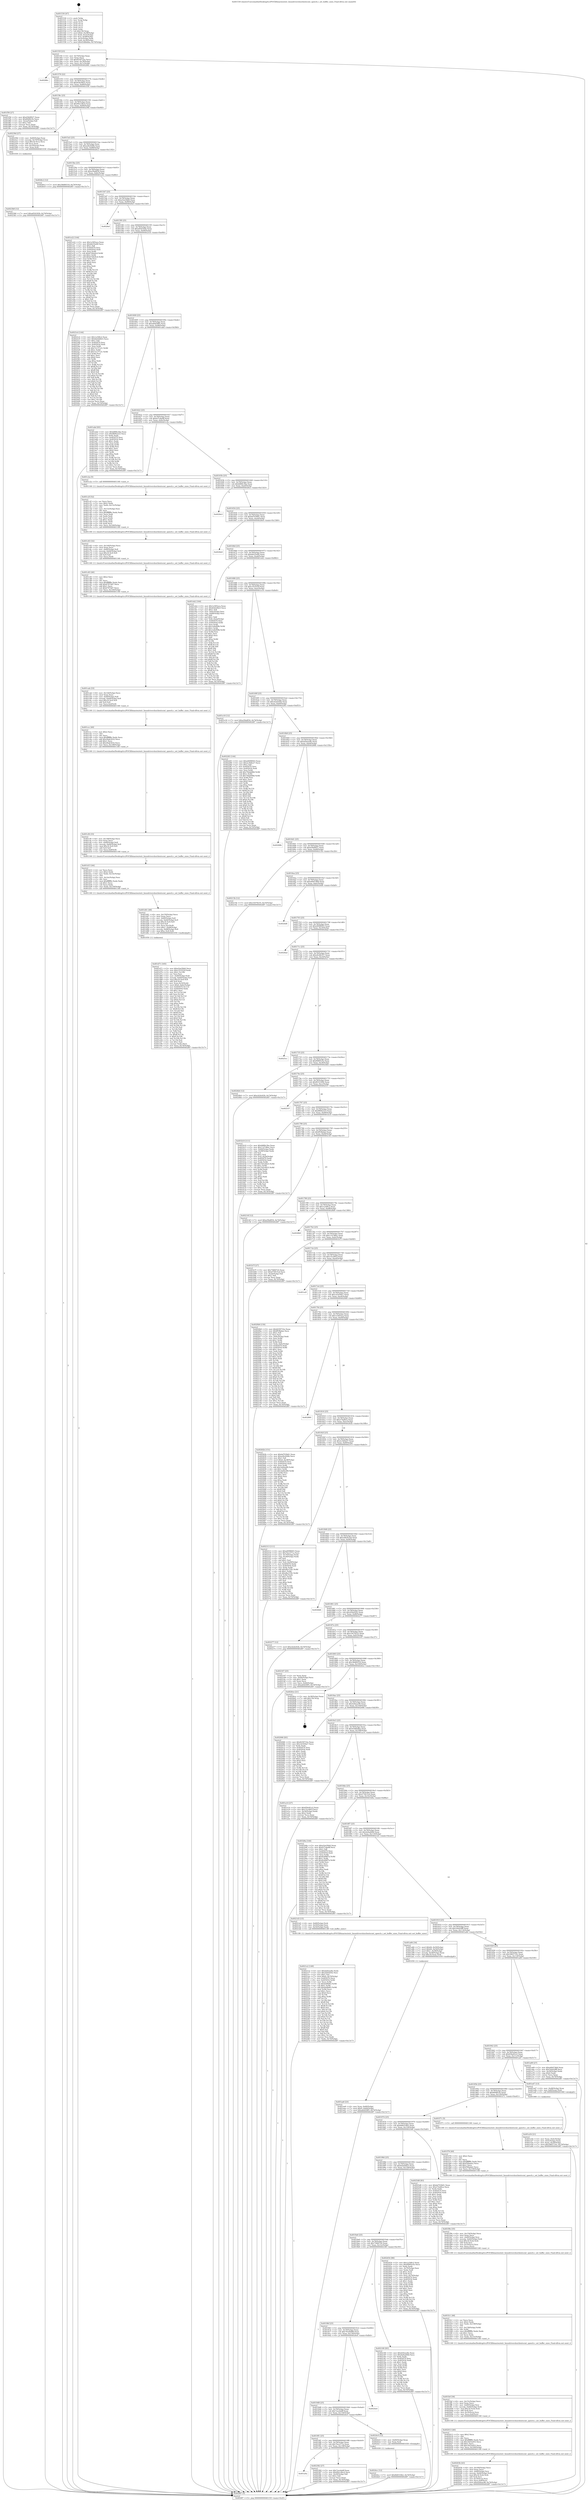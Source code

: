 digraph "0x401530" {
  label = "0x401530 (/mnt/c/Users/mathe/Desktop/tcc/POCII/binaries/extr_linuxdrivershsiclientscmt_speech.c_set_buffer_sizes_Final-ollvm.out::main(0))"
  labelloc = "t"
  node[shape=record]

  Entry [label="",width=0.3,height=0.3,shape=circle,fillcolor=black,style=filled]
  "0x40155f" [label="{
     0x40155f [23]\l
     | [instrs]\l
     &nbsp;&nbsp;0x40155f \<+3\>: mov -0x74(%rbp),%eax\l
     &nbsp;&nbsp;0x401562 \<+2\>: mov %eax,%ecx\l
     &nbsp;&nbsp;0x401564 \<+6\>: sub $0x8259732e,%ecx\l
     &nbsp;&nbsp;0x40156a \<+3\>: mov %eax,-0x78(%rbp)\l
     &nbsp;&nbsp;0x40156d \<+3\>: mov %ecx,-0x7c(%rbp)\l
     &nbsp;&nbsp;0x401570 \<+6\>: je 000000000040286c \<main+0x133c\>\l
  }"]
  "0x40286c" [label="{
     0x40286c\l
  }", style=dashed]
  "0x401576" [label="{
     0x401576 [22]\l
     | [instrs]\l
     &nbsp;&nbsp;0x401576 \<+5\>: jmp 000000000040157b \<main+0x4b\>\l
     &nbsp;&nbsp;0x40157b \<+3\>: mov -0x78(%rbp),%eax\l
     &nbsp;&nbsp;0x40157e \<+5\>: sub $0x83dc06e5,%eax\l
     &nbsp;&nbsp;0x401583 \<+3\>: mov %eax,-0x80(%rbp)\l
     &nbsp;&nbsp;0x401586 \<+6\>: je 0000000000401f56 \<main+0xa26\>\l
  }"]
  Exit [label="",width=0.3,height=0.3,shape=circle,fillcolor=black,style=filled,peripheries=2]
  "0x401f56" [label="{
     0x401f56 [27]\l
     | [instrs]\l
     &nbsp;&nbsp;0x401f56 \<+5\>: mov $0xd3b0f027,%eax\l
     &nbsp;&nbsp;0x401f5b \<+5\>: mov $0x664fb1fe,%ecx\l
     &nbsp;&nbsp;0x401f60 \<+3\>: mov -0x2a(%rbp),%dl\l
     &nbsp;&nbsp;0x401f63 \<+3\>: test $0x1,%dl\l
     &nbsp;&nbsp;0x401f66 \<+3\>: cmovne %ecx,%eax\l
     &nbsp;&nbsp;0x401f69 \<+3\>: mov %eax,-0x74(%rbp)\l
     &nbsp;&nbsp;0x401f6c \<+5\>: jmp 00000000004028f7 \<main+0x13c7\>\l
  }"]
  "0x40158c" [label="{
     0x40158c [25]\l
     | [instrs]\l
     &nbsp;&nbsp;0x40158c \<+5\>: jmp 0000000000401591 \<main+0x61\>\l
     &nbsp;&nbsp;0x401591 \<+3\>: mov -0x78(%rbp),%eax\l
     &nbsp;&nbsp;0x401594 \<+5\>: sub $0x90e1dbc4,%eax\l
     &nbsp;&nbsp;0x401599 \<+6\>: mov %eax,-0x84(%rbp)\l
     &nbsp;&nbsp;0x40159f \<+6\>: je 000000000040239d \<main+0xe6d\>\l
  }"]
  "0x4024cc" [label="{
     0x4024cc [12]\l
     | [instrs]\l
     &nbsp;&nbsp;0x4024cc \<+7\>: movl $0x6b8316b2,-0x74(%rbp)\l
     &nbsp;&nbsp;0x4024d3 \<+5\>: jmp 00000000004028f7 \<main+0x13c7\>\l
  }"]
  "0x40239d" [label="{
     0x40239d [27]\l
     | [instrs]\l
     &nbsp;&nbsp;0x40239d \<+4\>: mov -0x60(%rbp),%rax\l
     &nbsp;&nbsp;0x4023a1 \<+4\>: movslq -0x70(%rbp),%rcx\l
     &nbsp;&nbsp;0x4023a5 \<+4\>: imul $0x18,%rcx,%rcx\l
     &nbsp;&nbsp;0x4023a9 \<+3\>: add %rcx,%rax\l
     &nbsp;&nbsp;0x4023ac \<+4\>: mov 0x10(%rax),%rax\l
     &nbsp;&nbsp;0x4023b0 \<+3\>: mov %rax,%rdi\l
     &nbsp;&nbsp;0x4023b3 \<+5\>: call 0000000000401030 \<free@plt\>\l
     | [calls]\l
     &nbsp;&nbsp;0x401030 \{1\} (unknown)\l
  }"]
  "0x4015a5" [label="{
     0x4015a5 [25]\l
     | [instrs]\l
     &nbsp;&nbsp;0x4015a5 \<+5\>: jmp 00000000004015aa \<main+0x7a\>\l
     &nbsp;&nbsp;0x4015aa \<+3\>: mov -0x78(%rbp),%eax\l
     &nbsp;&nbsp;0x4015ad \<+5\>: sub $0xa26c926b,%eax\l
     &nbsp;&nbsp;0x4015b2 \<+6\>: mov %eax,-0x88(%rbp)\l
     &nbsp;&nbsp;0x4015b8 \<+6\>: je 00000000004026c2 \<main+0x1192\>\l
  }"]
  "0x4023b8" [label="{
     0x4023b8 [12]\l
     | [instrs]\l
     &nbsp;&nbsp;0x4023b8 \<+7\>: movl $0xa65d182b,-0x74(%rbp)\l
     &nbsp;&nbsp;0x4023bf \<+5\>: jmp 00000000004028f7 \<main+0x13c7\>\l
  }"]
  "0x4026c2" [label="{
     0x4026c2 [12]\l
     | [instrs]\l
     &nbsp;&nbsp;0x4026c2 \<+7\>: movl $0x38d69318,-0x74(%rbp)\l
     &nbsp;&nbsp;0x4026c9 \<+5\>: jmp 00000000004028f7 \<main+0x13c7\>\l
  }"]
  "0x4015be" [label="{
     0x4015be [25]\l
     | [instrs]\l
     &nbsp;&nbsp;0x4015be \<+5\>: jmp 00000000004015c3 \<main+0x93\>\l
     &nbsp;&nbsp;0x4015c3 \<+3\>: mov -0x78(%rbp),%eax\l
     &nbsp;&nbsp;0x4015c6 \<+5\>: sub $0xa59a8f34,%eax\l
     &nbsp;&nbsp;0x4015cb \<+6\>: mov %eax,-0x8c(%rbp)\l
     &nbsp;&nbsp;0x4015d1 \<+6\>: je 0000000000401e22 \<main+0x8f2\>\l
  }"]
  "0x401a0a" [label="{
     0x401a0a\l
  }", style=dashed]
  "0x401e22" [label="{
     0x401e22 [144]\l
     | [instrs]\l
     &nbsp;&nbsp;0x401e22 \<+5\>: mov $0x1e565aca,%eax\l
     &nbsp;&nbsp;0x401e27 \<+5\>: mov $0xbfe55e69,%ecx\l
     &nbsp;&nbsp;0x401e2c \<+2\>: mov $0x1,%dl\l
     &nbsp;&nbsp;0x401e2e \<+7\>: mov 0x405070,%esi\l
     &nbsp;&nbsp;0x401e35 \<+7\>: mov 0x405054,%edi\l
     &nbsp;&nbsp;0x401e3c \<+3\>: mov %esi,%r8d\l
     &nbsp;&nbsp;0x401e3f \<+7\>: sub $0xb7d4e6c4,%r8d\l
     &nbsp;&nbsp;0x401e46 \<+4\>: sub $0x1,%r8d\l
     &nbsp;&nbsp;0x401e4a \<+7\>: add $0xb7d4e6c4,%r8d\l
     &nbsp;&nbsp;0x401e51 \<+4\>: imul %r8d,%esi\l
     &nbsp;&nbsp;0x401e55 \<+3\>: and $0x1,%esi\l
     &nbsp;&nbsp;0x401e58 \<+3\>: cmp $0x0,%esi\l
     &nbsp;&nbsp;0x401e5b \<+4\>: sete %r9b\l
     &nbsp;&nbsp;0x401e5f \<+3\>: cmp $0xa,%edi\l
     &nbsp;&nbsp;0x401e62 \<+4\>: setl %r10b\l
     &nbsp;&nbsp;0x401e66 \<+3\>: mov %r9b,%r11b\l
     &nbsp;&nbsp;0x401e69 \<+4\>: xor $0xff,%r11b\l
     &nbsp;&nbsp;0x401e6d \<+3\>: mov %r10b,%bl\l
     &nbsp;&nbsp;0x401e70 \<+3\>: xor $0xff,%bl\l
     &nbsp;&nbsp;0x401e73 \<+3\>: xor $0x1,%dl\l
     &nbsp;&nbsp;0x401e76 \<+3\>: mov %r11b,%r14b\l
     &nbsp;&nbsp;0x401e79 \<+4\>: and $0xff,%r14b\l
     &nbsp;&nbsp;0x401e7d \<+3\>: and %dl,%r9b\l
     &nbsp;&nbsp;0x401e80 \<+3\>: mov %bl,%r15b\l
     &nbsp;&nbsp;0x401e83 \<+4\>: and $0xff,%r15b\l
     &nbsp;&nbsp;0x401e87 \<+3\>: and %dl,%r10b\l
     &nbsp;&nbsp;0x401e8a \<+3\>: or %r9b,%r14b\l
     &nbsp;&nbsp;0x401e8d \<+3\>: or %r10b,%r15b\l
     &nbsp;&nbsp;0x401e90 \<+3\>: xor %r15b,%r14b\l
     &nbsp;&nbsp;0x401e93 \<+3\>: or %bl,%r11b\l
     &nbsp;&nbsp;0x401e96 \<+4\>: xor $0xff,%r11b\l
     &nbsp;&nbsp;0x401e9a \<+3\>: or $0x1,%dl\l
     &nbsp;&nbsp;0x401e9d \<+3\>: and %dl,%r11b\l
     &nbsp;&nbsp;0x401ea0 \<+3\>: or %r11b,%r14b\l
     &nbsp;&nbsp;0x401ea3 \<+4\>: test $0x1,%r14b\l
     &nbsp;&nbsp;0x401ea7 \<+3\>: cmovne %ecx,%eax\l
     &nbsp;&nbsp;0x401eaa \<+3\>: mov %eax,-0x74(%rbp)\l
     &nbsp;&nbsp;0x401ead \<+5\>: jmp 00000000004028f7 \<main+0x13c7\>\l
  }"]
  "0x4015d7" [label="{
     0x4015d7 [25]\l
     | [instrs]\l
     &nbsp;&nbsp;0x4015d7 \<+5\>: jmp 00000000004015dc \<main+0xac\>\l
     &nbsp;&nbsp;0x4015dc \<+3\>: mov -0x78(%rbp),%eax\l
     &nbsp;&nbsp;0x4015df \<+5\>: sub $0xa5ee5bb0,%eax\l
     &nbsp;&nbsp;0x4015e4 \<+6\>: mov %eax,-0x90(%rbp)\l
     &nbsp;&nbsp;0x4015ea \<+6\>: je 00000000004026ef \<main+0x11bf\>\l
  }"]
  "0x402382" [label="{
     0x402382 [27]\l
     | [instrs]\l
     &nbsp;&nbsp;0x402382 \<+5\>: mov $0x7ace4a9f,%eax\l
     &nbsp;&nbsp;0x402387 \<+5\>: mov $0x90e1dbc4,%ecx\l
     &nbsp;&nbsp;0x40238c \<+3\>: mov -0x29(%rbp),%dl\l
     &nbsp;&nbsp;0x40238f \<+3\>: test $0x1,%dl\l
     &nbsp;&nbsp;0x402392 \<+3\>: cmovne %ecx,%eax\l
     &nbsp;&nbsp;0x402395 \<+3\>: mov %eax,-0x74(%rbp)\l
     &nbsp;&nbsp;0x402398 \<+5\>: jmp 00000000004028f7 \<main+0x13c7\>\l
  }"]
  "0x4026ef" [label="{
     0x4026ef\l
  }", style=dashed]
  "0x4015f0" [label="{
     0x4015f0 [25]\l
     | [instrs]\l
     &nbsp;&nbsp;0x4015f0 \<+5\>: jmp 00000000004015f5 \<main+0xc5\>\l
     &nbsp;&nbsp;0x4015f5 \<+3\>: mov -0x78(%rbp),%eax\l
     &nbsp;&nbsp;0x4015f8 \<+5\>: sub $0xa65d182b,%eax\l
     &nbsp;&nbsp;0x4015fd \<+6\>: mov %eax,-0x94(%rbp)\l
     &nbsp;&nbsp;0x401603 \<+6\>: je 00000000004023c4 \<main+0xe94\>\l
  }"]
  "0x4019f1" [label="{
     0x4019f1 [25]\l
     | [instrs]\l
     &nbsp;&nbsp;0x4019f1 \<+5\>: jmp 00000000004019f6 \<main+0x4c6\>\l
     &nbsp;&nbsp;0x4019f6 \<+3\>: mov -0x78(%rbp),%eax\l
     &nbsp;&nbsp;0x4019f9 \<+5\>: sub $0x7bce371a,%eax\l
     &nbsp;&nbsp;0x4019fe \<+6\>: mov %eax,-0x138(%rbp)\l
     &nbsp;&nbsp;0x401a04 \<+6\>: je 0000000000402382 \<main+0xe52\>\l
  }"]
  "0x4023c4" [label="{
     0x4023c4 [144]\l
     | [instrs]\l
     &nbsp;&nbsp;0x4023c4 \<+5\>: mov $0x1a348c2,%eax\l
     &nbsp;&nbsp;0x4023c9 \<+5\>: mov $0x6eb44823,%ecx\l
     &nbsp;&nbsp;0x4023ce \<+2\>: mov $0x1,%dl\l
     &nbsp;&nbsp;0x4023d0 \<+7\>: mov 0x405070,%esi\l
     &nbsp;&nbsp;0x4023d7 \<+7\>: mov 0x405054,%edi\l
     &nbsp;&nbsp;0x4023de \<+3\>: mov %esi,%r8d\l
     &nbsp;&nbsp;0x4023e1 \<+7\>: sub $0x7e137c21,%r8d\l
     &nbsp;&nbsp;0x4023e8 \<+4\>: sub $0x1,%r8d\l
     &nbsp;&nbsp;0x4023ec \<+7\>: add $0x7e137c21,%r8d\l
     &nbsp;&nbsp;0x4023f3 \<+4\>: imul %r8d,%esi\l
     &nbsp;&nbsp;0x4023f7 \<+3\>: and $0x1,%esi\l
     &nbsp;&nbsp;0x4023fa \<+3\>: cmp $0x0,%esi\l
     &nbsp;&nbsp;0x4023fd \<+4\>: sete %r9b\l
     &nbsp;&nbsp;0x402401 \<+3\>: cmp $0xa,%edi\l
     &nbsp;&nbsp;0x402404 \<+4\>: setl %r10b\l
     &nbsp;&nbsp;0x402408 \<+3\>: mov %r9b,%r11b\l
     &nbsp;&nbsp;0x40240b \<+4\>: xor $0xff,%r11b\l
     &nbsp;&nbsp;0x40240f \<+3\>: mov %r10b,%bl\l
     &nbsp;&nbsp;0x402412 \<+3\>: xor $0xff,%bl\l
     &nbsp;&nbsp;0x402415 \<+3\>: xor $0x0,%dl\l
     &nbsp;&nbsp;0x402418 \<+3\>: mov %r11b,%r14b\l
     &nbsp;&nbsp;0x40241b \<+4\>: and $0x0,%r14b\l
     &nbsp;&nbsp;0x40241f \<+3\>: and %dl,%r9b\l
     &nbsp;&nbsp;0x402422 \<+3\>: mov %bl,%r15b\l
     &nbsp;&nbsp;0x402425 \<+4\>: and $0x0,%r15b\l
     &nbsp;&nbsp;0x402429 \<+3\>: and %dl,%r10b\l
     &nbsp;&nbsp;0x40242c \<+3\>: or %r9b,%r14b\l
     &nbsp;&nbsp;0x40242f \<+3\>: or %r10b,%r15b\l
     &nbsp;&nbsp;0x402432 \<+3\>: xor %r15b,%r14b\l
     &nbsp;&nbsp;0x402435 \<+3\>: or %bl,%r11b\l
     &nbsp;&nbsp;0x402438 \<+4\>: xor $0xff,%r11b\l
     &nbsp;&nbsp;0x40243c \<+3\>: or $0x0,%dl\l
     &nbsp;&nbsp;0x40243f \<+3\>: and %dl,%r11b\l
     &nbsp;&nbsp;0x402442 \<+3\>: or %r11b,%r14b\l
     &nbsp;&nbsp;0x402445 \<+4\>: test $0x1,%r14b\l
     &nbsp;&nbsp;0x402449 \<+3\>: cmovne %ecx,%eax\l
     &nbsp;&nbsp;0x40244c \<+3\>: mov %eax,-0x74(%rbp)\l
     &nbsp;&nbsp;0x40244f \<+5\>: jmp 00000000004028f7 \<main+0x13c7\>\l
  }"]
  "0x401609" [label="{
     0x401609 [25]\l
     | [instrs]\l
     &nbsp;&nbsp;0x401609 \<+5\>: jmp 000000000040160e \<main+0xde\>\l
     &nbsp;&nbsp;0x40160e \<+3\>: mov -0x78(%rbp),%eax\l
     &nbsp;&nbsp;0x401611 \<+5\>: sub $0xab0d38f5,%eax\l
     &nbsp;&nbsp;0x401616 \<+6\>: mov %eax,-0x98(%rbp)\l
     &nbsp;&nbsp;0x40161c \<+6\>: je 0000000000401abd \<main+0x58d\>\l
  }"]
  "0x4024c0" [label="{
     0x4024c0 [12]\l
     | [instrs]\l
     &nbsp;&nbsp;0x4024c0 \<+4\>: mov -0x60(%rbp),%rax\l
     &nbsp;&nbsp;0x4024c4 \<+3\>: mov %rax,%rdi\l
     &nbsp;&nbsp;0x4024c7 \<+5\>: call 0000000000401030 \<free@plt\>\l
     | [calls]\l
     &nbsp;&nbsp;0x401030 \{1\} (unknown)\l
  }"]
  "0x401abd" [label="{
     0x401abd [83]\l
     | [instrs]\l
     &nbsp;&nbsp;0x401abd \<+5\>: mov $0xb889c3ba,%eax\l
     &nbsp;&nbsp;0x401ac2 \<+5\>: mov $0xf8062223,%ecx\l
     &nbsp;&nbsp;0x401ac7 \<+2\>: xor %edx,%edx\l
     &nbsp;&nbsp;0x401ac9 \<+7\>: mov 0x405070,%esi\l
     &nbsp;&nbsp;0x401ad0 \<+7\>: mov 0x405054,%edi\l
     &nbsp;&nbsp;0x401ad7 \<+3\>: sub $0x1,%edx\l
     &nbsp;&nbsp;0x401ada \<+3\>: mov %esi,%r8d\l
     &nbsp;&nbsp;0x401add \<+3\>: add %edx,%r8d\l
     &nbsp;&nbsp;0x401ae0 \<+4\>: imul %r8d,%esi\l
     &nbsp;&nbsp;0x401ae4 \<+3\>: and $0x1,%esi\l
     &nbsp;&nbsp;0x401ae7 \<+3\>: cmp $0x0,%esi\l
     &nbsp;&nbsp;0x401aea \<+4\>: sete %r9b\l
     &nbsp;&nbsp;0x401aee \<+3\>: cmp $0xa,%edi\l
     &nbsp;&nbsp;0x401af1 \<+4\>: setl %r10b\l
     &nbsp;&nbsp;0x401af5 \<+3\>: mov %r9b,%r11b\l
     &nbsp;&nbsp;0x401af8 \<+3\>: and %r10b,%r11b\l
     &nbsp;&nbsp;0x401afb \<+3\>: xor %r10b,%r9b\l
     &nbsp;&nbsp;0x401afe \<+3\>: or %r9b,%r11b\l
     &nbsp;&nbsp;0x401b01 \<+4\>: test $0x1,%r11b\l
     &nbsp;&nbsp;0x401b05 \<+3\>: cmovne %ecx,%eax\l
     &nbsp;&nbsp;0x401b08 \<+3\>: mov %eax,-0x74(%rbp)\l
     &nbsp;&nbsp;0x401b0b \<+5\>: jmp 00000000004028f7 \<main+0x13c7\>\l
  }"]
  "0x401622" [label="{
     0x401622 [25]\l
     | [instrs]\l
     &nbsp;&nbsp;0x401622 \<+5\>: jmp 0000000000401627 \<main+0xf7\>\l
     &nbsp;&nbsp;0x401627 \<+3\>: mov -0x78(%rbp),%eax\l
     &nbsp;&nbsp;0x40162a \<+5\>: sub $0xb37abe8f,%eax\l
     &nbsp;&nbsp;0x40162f \<+6\>: mov %eax,-0x9c(%rbp)\l
     &nbsp;&nbsp;0x401635 \<+6\>: je 0000000000401c2a \<main+0x6fa\>\l
  }"]
  "0x4019d8" [label="{
     0x4019d8 [25]\l
     | [instrs]\l
     &nbsp;&nbsp;0x4019d8 \<+5\>: jmp 00000000004019dd \<main+0x4ad\>\l
     &nbsp;&nbsp;0x4019dd \<+3\>: mov -0x78(%rbp),%eax\l
     &nbsp;&nbsp;0x4019e0 \<+5\>: sub $0x7ace4a9f,%eax\l
     &nbsp;&nbsp;0x4019e5 \<+6\>: mov %eax,-0x134(%rbp)\l
     &nbsp;&nbsp;0x4019eb \<+6\>: je 00000000004024c0 \<main+0xf90\>\l
  }"]
  "0x401c2a" [label="{
     0x401c2a [5]\l
     | [instrs]\l
     &nbsp;&nbsp;0x401c2a \<+5\>: call 0000000000401160 \<next_i\>\l
     | [calls]\l
     &nbsp;&nbsp;0x401160 \{1\} (/mnt/c/Users/mathe/Desktop/tcc/POCII/binaries/extr_linuxdrivershsiclientscmt_speech.c_set_buffer_sizes_Final-ollvm.out::next_i)\l
  }"]
  "0x40163b" [label="{
     0x40163b [25]\l
     | [instrs]\l
     &nbsp;&nbsp;0x40163b \<+5\>: jmp 0000000000401640 \<main+0x110\>\l
     &nbsp;&nbsp;0x401640 \<+3\>: mov -0x78(%rbp),%eax\l
     &nbsp;&nbsp;0x401643 \<+5\>: sub $0xb889c3ba,%eax\l
     &nbsp;&nbsp;0x401648 \<+6\>: mov %eax,-0xa0(%rbp)\l
     &nbsp;&nbsp;0x40164e \<+6\>: je 00000000004026e3 \<main+0x11b3\>\l
  }"]
  "0x4024e4" [label="{
     0x4024e4\l
  }", style=dashed]
  "0x4026e3" [label="{
     0x4026e3\l
  }", style=dashed]
  "0x401654" [label="{
     0x401654 [25]\l
     | [instrs]\l
     &nbsp;&nbsp;0x401654 \<+5\>: jmp 0000000000401659 \<main+0x129\>\l
     &nbsp;&nbsp;0x401659 \<+3\>: mov -0x78(%rbp),%eax\l
     &nbsp;&nbsp;0x40165c \<+5\>: sub $0xbd703b61,%eax\l
     &nbsp;&nbsp;0x401661 \<+6\>: mov %eax,-0xa4(%rbp)\l
     &nbsp;&nbsp;0x401667 \<+6\>: je 00000000004028e9 \<main+0x13b9\>\l
  }"]
  "0x4021e2" [label="{
     0x4021e2 [149]\l
     | [instrs]\l
     &nbsp;&nbsp;0x4021e2 \<+5\>: mov $0xd20eee8e,%edx\l
     &nbsp;&nbsp;0x4021e7 \<+5\>: mov $0x2f2b4502,%esi\l
     &nbsp;&nbsp;0x4021ec \<+2\>: mov $0x1,%al\l
     &nbsp;&nbsp;0x4021ee \<+7\>: movl $0x0,-0x70(%rbp)\l
     &nbsp;&nbsp;0x4021f5 \<+7\>: mov 0x405070,%ecx\l
     &nbsp;&nbsp;0x4021fc \<+8\>: mov 0x405054,%r8d\l
     &nbsp;&nbsp;0x402204 \<+3\>: mov %ecx,%r9d\l
     &nbsp;&nbsp;0x402207 \<+7\>: sub $0xfe08d63,%r9d\l
     &nbsp;&nbsp;0x40220e \<+4\>: sub $0x1,%r9d\l
     &nbsp;&nbsp;0x402212 \<+7\>: add $0xfe08d63,%r9d\l
     &nbsp;&nbsp;0x402219 \<+4\>: imul %r9d,%ecx\l
     &nbsp;&nbsp;0x40221d \<+3\>: and $0x1,%ecx\l
     &nbsp;&nbsp;0x402220 \<+3\>: cmp $0x0,%ecx\l
     &nbsp;&nbsp;0x402223 \<+4\>: sete %r10b\l
     &nbsp;&nbsp;0x402227 \<+4\>: cmp $0xa,%r8d\l
     &nbsp;&nbsp;0x40222b \<+4\>: setl %r11b\l
     &nbsp;&nbsp;0x40222f \<+3\>: mov %r10b,%bl\l
     &nbsp;&nbsp;0x402232 \<+3\>: xor $0xff,%bl\l
     &nbsp;&nbsp;0x402235 \<+3\>: mov %r11b,%r14b\l
     &nbsp;&nbsp;0x402238 \<+4\>: xor $0xff,%r14b\l
     &nbsp;&nbsp;0x40223c \<+2\>: xor $0x0,%al\l
     &nbsp;&nbsp;0x40223e \<+3\>: mov %bl,%r15b\l
     &nbsp;&nbsp;0x402241 \<+4\>: and $0x0,%r15b\l
     &nbsp;&nbsp;0x402245 \<+3\>: and %al,%r10b\l
     &nbsp;&nbsp;0x402248 \<+3\>: mov %r14b,%r12b\l
     &nbsp;&nbsp;0x40224b \<+4\>: and $0x0,%r12b\l
     &nbsp;&nbsp;0x40224f \<+3\>: and %al,%r11b\l
     &nbsp;&nbsp;0x402252 \<+3\>: or %r10b,%r15b\l
     &nbsp;&nbsp;0x402255 \<+3\>: or %r11b,%r12b\l
     &nbsp;&nbsp;0x402258 \<+3\>: xor %r12b,%r15b\l
     &nbsp;&nbsp;0x40225b \<+3\>: or %r14b,%bl\l
     &nbsp;&nbsp;0x40225e \<+3\>: xor $0xff,%bl\l
     &nbsp;&nbsp;0x402261 \<+2\>: or $0x0,%al\l
     &nbsp;&nbsp;0x402263 \<+2\>: and %al,%bl\l
     &nbsp;&nbsp;0x402265 \<+3\>: or %bl,%r15b\l
     &nbsp;&nbsp;0x402268 \<+4\>: test $0x1,%r15b\l
     &nbsp;&nbsp;0x40226c \<+3\>: cmovne %esi,%edx\l
     &nbsp;&nbsp;0x40226f \<+3\>: mov %edx,-0x74(%rbp)\l
     &nbsp;&nbsp;0x402272 \<+5\>: jmp 00000000004028f7 \<main+0x13c7\>\l
  }"]
  "0x4028e9" [label="{
     0x4028e9\l
  }", style=dashed]
  "0x40166d" [label="{
     0x40166d [25]\l
     | [instrs]\l
     &nbsp;&nbsp;0x40166d \<+5\>: jmp 0000000000401672 \<main+0x142\>\l
     &nbsp;&nbsp;0x401672 \<+3\>: mov -0x78(%rbp),%eax\l
     &nbsp;&nbsp;0x401675 \<+5\>: sub $0xbfe55e69,%eax\l
     &nbsp;&nbsp;0x40167a \<+6\>: mov %eax,-0xa8(%rbp)\l
     &nbsp;&nbsp;0x401680 \<+6\>: je 0000000000401eb2 \<main+0x982\>\l
  }"]
  "0x4019bf" [label="{
     0x4019bf [25]\l
     | [instrs]\l
     &nbsp;&nbsp;0x4019bf \<+5\>: jmp 00000000004019c4 \<main+0x494\>\l
     &nbsp;&nbsp;0x4019c4 \<+3\>: mov -0x78(%rbp),%eax\l
     &nbsp;&nbsp;0x4019c7 \<+5\>: sub $0x79c40d98,%eax\l
     &nbsp;&nbsp;0x4019cc \<+6\>: mov %eax,-0x130(%rbp)\l
     &nbsp;&nbsp;0x4019d2 \<+6\>: je 00000000004024e4 \<main+0xfb4\>\l
  }"]
  "0x401eb2" [label="{
     0x401eb2 [164]\l
     | [instrs]\l
     &nbsp;&nbsp;0x401eb2 \<+5\>: mov $0x1e565aca,%eax\l
     &nbsp;&nbsp;0x401eb7 \<+5\>: mov $0x83dc06e5,%ecx\l
     &nbsp;&nbsp;0x401ebc \<+2\>: mov $0x1,%dl\l
     &nbsp;&nbsp;0x401ebe \<+3\>: mov -0x6c(%rbp),%esi\l
     &nbsp;&nbsp;0x401ec1 \<+3\>: cmp -0x68(%rbp),%esi\l
     &nbsp;&nbsp;0x401ec4 \<+4\>: setl %dil\l
     &nbsp;&nbsp;0x401ec8 \<+4\>: and $0x1,%dil\l
     &nbsp;&nbsp;0x401ecc \<+4\>: mov %dil,-0x2a(%rbp)\l
     &nbsp;&nbsp;0x401ed0 \<+7\>: mov 0x405070,%esi\l
     &nbsp;&nbsp;0x401ed7 \<+8\>: mov 0x405054,%r8d\l
     &nbsp;&nbsp;0x401edf \<+3\>: mov %esi,%r9d\l
     &nbsp;&nbsp;0x401ee2 \<+7\>: sub $0x1e9ef09b,%r9d\l
     &nbsp;&nbsp;0x401ee9 \<+4\>: sub $0x1,%r9d\l
     &nbsp;&nbsp;0x401eed \<+7\>: add $0x1e9ef09b,%r9d\l
     &nbsp;&nbsp;0x401ef4 \<+4\>: imul %r9d,%esi\l
     &nbsp;&nbsp;0x401ef8 \<+3\>: and $0x1,%esi\l
     &nbsp;&nbsp;0x401efb \<+3\>: cmp $0x0,%esi\l
     &nbsp;&nbsp;0x401efe \<+4\>: sete %dil\l
     &nbsp;&nbsp;0x401f02 \<+4\>: cmp $0xa,%r8d\l
     &nbsp;&nbsp;0x401f06 \<+4\>: setl %r10b\l
     &nbsp;&nbsp;0x401f0a \<+3\>: mov %dil,%r11b\l
     &nbsp;&nbsp;0x401f0d \<+4\>: xor $0xff,%r11b\l
     &nbsp;&nbsp;0x401f11 \<+3\>: mov %r10b,%bl\l
     &nbsp;&nbsp;0x401f14 \<+3\>: xor $0xff,%bl\l
     &nbsp;&nbsp;0x401f17 \<+3\>: xor $0x1,%dl\l
     &nbsp;&nbsp;0x401f1a \<+3\>: mov %r11b,%r14b\l
     &nbsp;&nbsp;0x401f1d \<+4\>: and $0xff,%r14b\l
     &nbsp;&nbsp;0x401f21 \<+3\>: and %dl,%dil\l
     &nbsp;&nbsp;0x401f24 \<+3\>: mov %bl,%r15b\l
     &nbsp;&nbsp;0x401f27 \<+4\>: and $0xff,%r15b\l
     &nbsp;&nbsp;0x401f2b \<+3\>: and %dl,%r10b\l
     &nbsp;&nbsp;0x401f2e \<+3\>: or %dil,%r14b\l
     &nbsp;&nbsp;0x401f31 \<+3\>: or %r10b,%r15b\l
     &nbsp;&nbsp;0x401f34 \<+3\>: xor %r15b,%r14b\l
     &nbsp;&nbsp;0x401f37 \<+3\>: or %bl,%r11b\l
     &nbsp;&nbsp;0x401f3a \<+4\>: xor $0xff,%r11b\l
     &nbsp;&nbsp;0x401f3e \<+3\>: or $0x1,%dl\l
     &nbsp;&nbsp;0x401f41 \<+3\>: and %dl,%r11b\l
     &nbsp;&nbsp;0x401f44 \<+3\>: or %r11b,%r14b\l
     &nbsp;&nbsp;0x401f47 \<+4\>: test $0x1,%r14b\l
     &nbsp;&nbsp;0x401f4b \<+3\>: cmovne %ecx,%eax\l
     &nbsp;&nbsp;0x401f4e \<+3\>: mov %eax,-0x74(%rbp)\l
     &nbsp;&nbsp;0x401f51 \<+5\>: jmp 00000000004028f7 \<main+0x13c7\>\l
  }"]
  "0x401686" [label="{
     0x401686 [25]\l
     | [instrs]\l
     &nbsp;&nbsp;0x401686 \<+5\>: jmp 000000000040168b \<main+0x15b\>\l
     &nbsp;&nbsp;0x40168b \<+3\>: mov -0x78(%rbp),%eax\l
     &nbsp;&nbsp;0x40168e \<+5\>: sub $0xc353522f,%eax\l
     &nbsp;&nbsp;0x401693 \<+6\>: mov %eax,-0xac(%rbp)\l
     &nbsp;&nbsp;0x401699 \<+6\>: je 0000000000401e16 \<main+0x8e6\>\l
  }"]
  "0x402180" [label="{
     0x402180 [83]\l
     | [instrs]\l
     &nbsp;&nbsp;0x402180 \<+5\>: mov $0xd20eee8e,%eax\l
     &nbsp;&nbsp;0x402185 \<+5\>: mov $0x4e6ad49d,%ecx\l
     &nbsp;&nbsp;0x40218a \<+2\>: xor %edx,%edx\l
     &nbsp;&nbsp;0x40218c \<+7\>: mov 0x405070,%esi\l
     &nbsp;&nbsp;0x402193 \<+7\>: mov 0x405054,%edi\l
     &nbsp;&nbsp;0x40219a \<+3\>: sub $0x1,%edx\l
     &nbsp;&nbsp;0x40219d \<+3\>: mov %esi,%r8d\l
     &nbsp;&nbsp;0x4021a0 \<+3\>: add %edx,%r8d\l
     &nbsp;&nbsp;0x4021a3 \<+4\>: imul %r8d,%esi\l
     &nbsp;&nbsp;0x4021a7 \<+3\>: and $0x1,%esi\l
     &nbsp;&nbsp;0x4021aa \<+3\>: cmp $0x0,%esi\l
     &nbsp;&nbsp;0x4021ad \<+4\>: sete %r9b\l
     &nbsp;&nbsp;0x4021b1 \<+3\>: cmp $0xa,%edi\l
     &nbsp;&nbsp;0x4021b4 \<+4\>: setl %r10b\l
     &nbsp;&nbsp;0x4021b8 \<+3\>: mov %r9b,%r11b\l
     &nbsp;&nbsp;0x4021bb \<+3\>: and %r10b,%r11b\l
     &nbsp;&nbsp;0x4021be \<+3\>: xor %r10b,%r9b\l
     &nbsp;&nbsp;0x4021c1 \<+3\>: or %r9b,%r11b\l
     &nbsp;&nbsp;0x4021c4 \<+4\>: test $0x1,%r11b\l
     &nbsp;&nbsp;0x4021c8 \<+3\>: cmovne %ecx,%eax\l
     &nbsp;&nbsp;0x4021cb \<+3\>: mov %eax,-0x74(%rbp)\l
     &nbsp;&nbsp;0x4021ce \<+5\>: jmp 00000000004028f7 \<main+0x13c7\>\l
  }"]
  "0x401e16" [label="{
     0x401e16 [12]\l
     | [instrs]\l
     &nbsp;&nbsp;0x401e16 \<+7\>: movl $0xa59a8f34,-0x74(%rbp)\l
     &nbsp;&nbsp;0x401e1d \<+5\>: jmp 00000000004028f7 \<main+0x13c7\>\l
  }"]
  "0x40169f" [label="{
     0x40169f [25]\l
     | [instrs]\l
     &nbsp;&nbsp;0x40169f \<+5\>: jmp 00000000004016a4 \<main+0x174\>\l
     &nbsp;&nbsp;0x4016a4 \<+3\>: mov -0x78(%rbp),%eax\l
     &nbsp;&nbsp;0x4016a7 \<+5\>: sub $0xcb2dc62b,%eax\l
     &nbsp;&nbsp;0x4016ac \<+6\>: mov %eax,-0xb0(%rbp)\l
     &nbsp;&nbsp;0x4016b2 \<+6\>: je 0000000000402283 \<main+0xd53\>\l
  }"]
  "0x4019a6" [label="{
     0x4019a6 [25]\l
     | [instrs]\l
     &nbsp;&nbsp;0x4019a6 \<+5\>: jmp 00000000004019ab \<main+0x47b\>\l
     &nbsp;&nbsp;0x4019ab \<+3\>: mov -0x78(%rbp),%eax\l
     &nbsp;&nbsp;0x4019ae \<+5\>: sub $0x756fd724,%eax\l
     &nbsp;&nbsp;0x4019b3 \<+6\>: mov %eax,-0x12c(%rbp)\l
     &nbsp;&nbsp;0x4019b9 \<+6\>: je 0000000000402180 \<main+0xc50\>\l
  }"]
  "0x402283" [label="{
     0x402283 [144]\l
     | [instrs]\l
     &nbsp;&nbsp;0x402283 \<+5\>: mov $0xe6098003,%eax\l
     &nbsp;&nbsp;0x402288 \<+5\>: mov $0x2c3b9e27,%ecx\l
     &nbsp;&nbsp;0x40228d \<+2\>: mov $0x1,%dl\l
     &nbsp;&nbsp;0x40228f \<+7\>: mov 0x405070,%esi\l
     &nbsp;&nbsp;0x402296 \<+7\>: mov 0x405054,%edi\l
     &nbsp;&nbsp;0x40229d \<+3\>: mov %esi,%r8d\l
     &nbsp;&nbsp;0x4022a0 \<+7\>: add $0x70dab68d,%r8d\l
     &nbsp;&nbsp;0x4022a7 \<+4\>: sub $0x1,%r8d\l
     &nbsp;&nbsp;0x4022ab \<+7\>: sub $0x70dab68d,%r8d\l
     &nbsp;&nbsp;0x4022b2 \<+4\>: imul %r8d,%esi\l
     &nbsp;&nbsp;0x4022b6 \<+3\>: and $0x1,%esi\l
     &nbsp;&nbsp;0x4022b9 \<+3\>: cmp $0x0,%esi\l
     &nbsp;&nbsp;0x4022bc \<+4\>: sete %r9b\l
     &nbsp;&nbsp;0x4022c0 \<+3\>: cmp $0xa,%edi\l
     &nbsp;&nbsp;0x4022c3 \<+4\>: setl %r10b\l
     &nbsp;&nbsp;0x4022c7 \<+3\>: mov %r9b,%r11b\l
     &nbsp;&nbsp;0x4022ca \<+4\>: xor $0xff,%r11b\l
     &nbsp;&nbsp;0x4022ce \<+3\>: mov %r10b,%bl\l
     &nbsp;&nbsp;0x4022d1 \<+3\>: xor $0xff,%bl\l
     &nbsp;&nbsp;0x4022d4 \<+3\>: xor $0x0,%dl\l
     &nbsp;&nbsp;0x4022d7 \<+3\>: mov %r11b,%r14b\l
     &nbsp;&nbsp;0x4022da \<+4\>: and $0x0,%r14b\l
     &nbsp;&nbsp;0x4022de \<+3\>: and %dl,%r9b\l
     &nbsp;&nbsp;0x4022e1 \<+3\>: mov %bl,%r15b\l
     &nbsp;&nbsp;0x4022e4 \<+4\>: and $0x0,%r15b\l
     &nbsp;&nbsp;0x4022e8 \<+3\>: and %dl,%r10b\l
     &nbsp;&nbsp;0x4022eb \<+3\>: or %r9b,%r14b\l
     &nbsp;&nbsp;0x4022ee \<+3\>: or %r10b,%r15b\l
     &nbsp;&nbsp;0x4022f1 \<+3\>: xor %r15b,%r14b\l
     &nbsp;&nbsp;0x4022f4 \<+3\>: or %bl,%r11b\l
     &nbsp;&nbsp;0x4022f7 \<+4\>: xor $0xff,%r11b\l
     &nbsp;&nbsp;0x4022fb \<+3\>: or $0x0,%dl\l
     &nbsp;&nbsp;0x4022fe \<+3\>: and %dl,%r11b\l
     &nbsp;&nbsp;0x402301 \<+3\>: or %r11b,%r14b\l
     &nbsp;&nbsp;0x402304 \<+4\>: test $0x1,%r14b\l
     &nbsp;&nbsp;0x402308 \<+3\>: cmovne %ecx,%eax\l
     &nbsp;&nbsp;0x40230b \<+3\>: mov %eax,-0x74(%rbp)\l
     &nbsp;&nbsp;0x40230e \<+5\>: jmp 00000000004028f7 \<main+0x13c7\>\l
  }"]
  "0x4016b8" [label="{
     0x4016b8 [25]\l
     | [instrs]\l
     &nbsp;&nbsp;0x4016b8 \<+5\>: jmp 00000000004016bd \<main+0x18d\>\l
     &nbsp;&nbsp;0x4016bd \<+3\>: mov -0x78(%rbp),%eax\l
     &nbsp;&nbsp;0x4016c0 \<+5\>: sub $0xd20eee8e,%eax\l
     &nbsp;&nbsp;0x4016c5 \<+6\>: mov %eax,-0xb4(%rbp)\l
     &nbsp;&nbsp;0x4016cb \<+6\>: je 000000000040288b \<main+0x135b\>\l
  }"]
  "0x402454" [label="{
     0x402454 [96]\l
     | [instrs]\l
     &nbsp;&nbsp;0x402454 \<+5\>: mov $0x1a348c2,%eax\l
     &nbsp;&nbsp;0x402459 \<+5\>: mov $0xf0895e5e,%ecx\l
     &nbsp;&nbsp;0x40245e \<+2\>: xor %edx,%edx\l
     &nbsp;&nbsp;0x402460 \<+3\>: mov -0x70(%rbp),%esi\l
     &nbsp;&nbsp;0x402463 \<+2\>: mov %edx,%edi\l
     &nbsp;&nbsp;0x402465 \<+3\>: sub $0x1,%edi\l
     &nbsp;&nbsp;0x402468 \<+2\>: sub %edi,%esi\l
     &nbsp;&nbsp;0x40246a \<+3\>: mov %esi,-0x70(%rbp)\l
     &nbsp;&nbsp;0x40246d \<+7\>: mov 0x405070,%esi\l
     &nbsp;&nbsp;0x402474 \<+7\>: mov 0x405054,%edi\l
     &nbsp;&nbsp;0x40247b \<+3\>: sub $0x1,%edx\l
     &nbsp;&nbsp;0x40247e \<+3\>: mov %esi,%r8d\l
     &nbsp;&nbsp;0x402481 \<+3\>: add %edx,%r8d\l
     &nbsp;&nbsp;0x402484 \<+4\>: imul %r8d,%esi\l
     &nbsp;&nbsp;0x402488 \<+3\>: and $0x1,%esi\l
     &nbsp;&nbsp;0x40248b \<+3\>: cmp $0x0,%esi\l
     &nbsp;&nbsp;0x40248e \<+4\>: sete %r9b\l
     &nbsp;&nbsp;0x402492 \<+3\>: cmp $0xa,%edi\l
     &nbsp;&nbsp;0x402495 \<+4\>: setl %r10b\l
     &nbsp;&nbsp;0x402499 \<+3\>: mov %r9b,%r11b\l
     &nbsp;&nbsp;0x40249c \<+3\>: and %r10b,%r11b\l
     &nbsp;&nbsp;0x40249f \<+3\>: xor %r10b,%r9b\l
     &nbsp;&nbsp;0x4024a2 \<+3\>: or %r9b,%r11b\l
     &nbsp;&nbsp;0x4024a5 \<+4\>: test $0x1,%r11b\l
     &nbsp;&nbsp;0x4024a9 \<+3\>: cmovne %ecx,%eax\l
     &nbsp;&nbsp;0x4024ac \<+3\>: mov %eax,-0x74(%rbp)\l
     &nbsp;&nbsp;0x4024af \<+5\>: jmp 00000000004028f7 \<main+0x13c7\>\l
  }"]
  "0x40288b" [label="{
     0x40288b\l
  }", style=dashed]
  "0x4016d1" [label="{
     0x4016d1 [25]\l
     | [instrs]\l
     &nbsp;&nbsp;0x4016d1 \<+5\>: jmp 00000000004016d6 \<main+0x1a6\>\l
     &nbsp;&nbsp;0x4016d6 \<+3\>: mov -0x78(%rbp),%eax\l
     &nbsp;&nbsp;0x4016d9 \<+5\>: sub $0xd3b0f027,%eax\l
     &nbsp;&nbsp;0x4016de \<+6\>: mov %eax,-0xb8(%rbp)\l
     &nbsp;&nbsp;0x4016e4 \<+6\>: je 000000000040215b \<main+0xc2b\>\l
  }"]
  "0x40198d" [label="{
     0x40198d [25]\l
     | [instrs]\l
     &nbsp;&nbsp;0x40198d \<+5\>: jmp 0000000000401992 \<main+0x462\>\l
     &nbsp;&nbsp;0x401992 \<+3\>: mov -0x78(%rbp),%eax\l
     &nbsp;&nbsp;0x401995 \<+5\>: sub $0x6eb44823,%eax\l
     &nbsp;&nbsp;0x40199a \<+6\>: mov %eax,-0x128(%rbp)\l
     &nbsp;&nbsp;0x4019a0 \<+6\>: je 0000000000402454 \<main+0xf24\>\l
  }"]
  "0x40215b" [label="{
     0x40215b [12]\l
     | [instrs]\l
     &nbsp;&nbsp;0x40215b \<+7\>: movl $0x33479235,-0x74(%rbp)\l
     &nbsp;&nbsp;0x402162 \<+5\>: jmp 00000000004028f7 \<main+0x13c7\>\l
  }"]
  "0x4016ea" [label="{
     0x4016ea [25]\l
     | [instrs]\l
     &nbsp;&nbsp;0x4016ea \<+5\>: jmp 00000000004016ef \<main+0x1bf\>\l
     &nbsp;&nbsp;0x4016ef \<+3\>: mov -0x78(%rbp),%eax\l
     &nbsp;&nbsp;0x4016f2 \<+5\>: sub $0xe6047db9,%eax\l
     &nbsp;&nbsp;0x4016f7 \<+6\>: mov %eax,-0xbc(%rbp)\l
     &nbsp;&nbsp;0x4016fd \<+6\>: je 00000000004024d8 \<main+0xfa8\>\l
  }"]
  "0x4025d8" [label="{
     0x4025d8 [83]\l
     | [instrs]\l
     &nbsp;&nbsp;0x4025d8 \<+5\>: mov $0xbd703b61,%eax\l
     &nbsp;&nbsp;0x4025dd \<+5\>: mov $0x27dafbce,%ecx\l
     &nbsp;&nbsp;0x4025e2 \<+2\>: xor %edx,%edx\l
     &nbsp;&nbsp;0x4025e4 \<+7\>: mov 0x405070,%esi\l
     &nbsp;&nbsp;0x4025eb \<+7\>: mov 0x405054,%edi\l
     &nbsp;&nbsp;0x4025f2 \<+3\>: sub $0x1,%edx\l
     &nbsp;&nbsp;0x4025f5 \<+3\>: mov %esi,%r8d\l
     &nbsp;&nbsp;0x4025f8 \<+3\>: add %edx,%r8d\l
     &nbsp;&nbsp;0x4025fb \<+4\>: imul %r8d,%esi\l
     &nbsp;&nbsp;0x4025ff \<+3\>: and $0x1,%esi\l
     &nbsp;&nbsp;0x402602 \<+3\>: cmp $0x0,%esi\l
     &nbsp;&nbsp;0x402605 \<+4\>: sete %r9b\l
     &nbsp;&nbsp;0x402609 \<+3\>: cmp $0xa,%edi\l
     &nbsp;&nbsp;0x40260c \<+4\>: setl %r10b\l
     &nbsp;&nbsp;0x402610 \<+3\>: mov %r9b,%r11b\l
     &nbsp;&nbsp;0x402613 \<+3\>: and %r10b,%r11b\l
     &nbsp;&nbsp;0x402616 \<+3\>: xor %r10b,%r9b\l
     &nbsp;&nbsp;0x402619 \<+3\>: or %r9b,%r11b\l
     &nbsp;&nbsp;0x40261c \<+4\>: test $0x1,%r11b\l
     &nbsp;&nbsp;0x402620 \<+3\>: cmovne %ecx,%eax\l
     &nbsp;&nbsp;0x402623 \<+3\>: mov %eax,-0x74(%rbp)\l
     &nbsp;&nbsp;0x402626 \<+5\>: jmp 00000000004028f7 \<main+0x13c7\>\l
  }"]
  "0x4024d8" [label="{
     0x4024d8\l
  }", style=dashed]
  "0x401703" [label="{
     0x401703 [25]\l
     | [instrs]\l
     &nbsp;&nbsp;0x401703 \<+5\>: jmp 0000000000401708 \<main+0x1d8\>\l
     &nbsp;&nbsp;0x401708 \<+3\>: mov -0x78(%rbp),%eax\l
     &nbsp;&nbsp;0x40170b \<+5\>: sub $0xe6098003,%eax\l
     &nbsp;&nbsp;0x401710 \<+6\>: mov %eax,-0xc0(%rbp)\l
     &nbsp;&nbsp;0x401716 \<+6\>: je 00000000004028ad \<main+0x137d\>\l
  }"]
  "0x40203b" [label="{
     0x40203b [43]\l
     | [instrs]\l
     &nbsp;&nbsp;0x40203b \<+6\>: mov -0x160(%rbp),%ecx\l
     &nbsp;&nbsp;0x402041 \<+3\>: imul %eax,%ecx\l
     &nbsp;&nbsp;0x402044 \<+4\>: mov -0x60(%rbp),%rsi\l
     &nbsp;&nbsp;0x402048 \<+4\>: movslq -0x64(%rbp),%rdi\l
     &nbsp;&nbsp;0x40204c \<+4\>: imul $0x18,%rdi,%rdi\l
     &nbsp;&nbsp;0x402050 \<+3\>: add %rdi,%rsi\l
     &nbsp;&nbsp;0x402053 \<+4\>: mov 0x10(%rsi),%rsi\l
     &nbsp;&nbsp;0x402057 \<+3\>: mov %ecx,0x8(%rsi)\l
     &nbsp;&nbsp;0x40205a \<+7\>: movl $0x426eac96,-0x74(%rbp)\l
     &nbsp;&nbsp;0x402061 \<+5\>: jmp 00000000004028f7 \<main+0x13c7\>\l
  }"]
  "0x4028ad" [label="{
     0x4028ad\l
  }", style=dashed]
  "0x40171c" [label="{
     0x40171c [25]\l
     | [instrs]\l
     &nbsp;&nbsp;0x40171c \<+5\>: jmp 0000000000401721 \<main+0x1f1\>\l
     &nbsp;&nbsp;0x401721 \<+3\>: mov -0x78(%rbp),%eax\l
     &nbsp;&nbsp;0x401724 \<+5\>: sub $0xe6c8b357,%eax\l
     &nbsp;&nbsp;0x401729 \<+6\>: mov %eax,-0xc4(%rbp)\l
     &nbsp;&nbsp;0x40172f \<+6\>: je 00000000004025cc \<main+0x109c\>\l
  }"]
  "0x402013" [label="{
     0x402013 [40]\l
     | [instrs]\l
     &nbsp;&nbsp;0x402013 \<+5\>: mov $0x2,%ecx\l
     &nbsp;&nbsp;0x402018 \<+1\>: cltd\l
     &nbsp;&nbsp;0x402019 \<+2\>: idiv %ecx\l
     &nbsp;&nbsp;0x40201b \<+6\>: imul $0xfffffffe,%edx,%ecx\l
     &nbsp;&nbsp;0x402021 \<+6\>: sub $0x1825a455,%ecx\l
     &nbsp;&nbsp;0x402027 \<+3\>: add $0x1,%ecx\l
     &nbsp;&nbsp;0x40202a \<+6\>: add $0x1825a455,%ecx\l
     &nbsp;&nbsp;0x402030 \<+6\>: mov %ecx,-0x160(%rbp)\l
     &nbsp;&nbsp;0x402036 \<+5\>: call 0000000000401160 \<next_i\>\l
     | [calls]\l
     &nbsp;&nbsp;0x401160 \{1\} (/mnt/c/Users/mathe/Desktop/tcc/POCII/binaries/extr_linuxdrivershsiclientscmt_speech.c_set_buffer_sizes_Final-ollvm.out::next_i)\l
  }"]
  "0x4025cc" [label="{
     0x4025cc\l
  }", style=dashed]
  "0x401735" [label="{
     0x401735 [25]\l
     | [instrs]\l
     &nbsp;&nbsp;0x401735 \<+5\>: jmp 000000000040173a \<main+0x20a\>\l
     &nbsp;&nbsp;0x40173a \<+3\>: mov -0x78(%rbp),%eax\l
     &nbsp;&nbsp;0x40173d \<+5\>: sub $0xf0895e5e,%eax\l
     &nbsp;&nbsp;0x401742 \<+6\>: mov %eax,-0xc8(%rbp)\l
     &nbsp;&nbsp;0x401748 \<+6\>: je 00000000004024b4 \<main+0xf84\>\l
  }"]
  "0x401fef" [label="{
     0x401fef [36]\l
     | [instrs]\l
     &nbsp;&nbsp;0x401fef \<+6\>: mov -0x15c(%rbp),%ecx\l
     &nbsp;&nbsp;0x401ff5 \<+3\>: imul %eax,%ecx\l
     &nbsp;&nbsp;0x401ff8 \<+4\>: mov -0x60(%rbp),%rsi\l
     &nbsp;&nbsp;0x401ffc \<+4\>: movslq -0x64(%rbp),%rdi\l
     &nbsp;&nbsp;0x402000 \<+4\>: imul $0x18,%rdi,%rdi\l
     &nbsp;&nbsp;0x402004 \<+3\>: add %rdi,%rsi\l
     &nbsp;&nbsp;0x402007 \<+4\>: mov 0x10(%rsi),%rsi\l
     &nbsp;&nbsp;0x40200b \<+3\>: mov %ecx,0x4(%rsi)\l
     &nbsp;&nbsp;0x40200e \<+5\>: call 0000000000401160 \<next_i\>\l
     | [calls]\l
     &nbsp;&nbsp;0x401160 \{1\} (/mnt/c/Users/mathe/Desktop/tcc/POCII/binaries/extr_linuxdrivershsiclientscmt_speech.c_set_buffer_sizes_Final-ollvm.out::next_i)\l
  }"]
  "0x4024b4" [label="{
     0x4024b4 [12]\l
     | [instrs]\l
     &nbsp;&nbsp;0x4024b4 \<+7\>: movl $0xcb2dc62b,-0x74(%rbp)\l
     &nbsp;&nbsp;0x4024bb \<+5\>: jmp 00000000004028f7 \<main+0x13c7\>\l
  }"]
  "0x40174e" [label="{
     0x40174e [25]\l
     | [instrs]\l
     &nbsp;&nbsp;0x40174e \<+5\>: jmp 0000000000401753 \<main+0x223\>\l
     &nbsp;&nbsp;0x401753 \<+3\>: mov -0x78(%rbp),%eax\l
     &nbsp;&nbsp;0x401756 \<+5\>: sub $0xf6331694,%eax\l
     &nbsp;&nbsp;0x40175b \<+6\>: mov %eax,-0xcc(%rbp)\l
     &nbsp;&nbsp;0x401761 \<+6\>: je 0000000000402537 \<main+0x1007\>\l
  }"]
  "0x401fc1" [label="{
     0x401fc1 [46]\l
     | [instrs]\l
     &nbsp;&nbsp;0x401fc1 \<+2\>: xor %ecx,%ecx\l
     &nbsp;&nbsp;0x401fc3 \<+5\>: mov $0x2,%edx\l
     &nbsp;&nbsp;0x401fc8 \<+6\>: mov %edx,-0x158(%rbp)\l
     &nbsp;&nbsp;0x401fce \<+1\>: cltd\l
     &nbsp;&nbsp;0x401fcf \<+7\>: mov -0x158(%rbp),%r8d\l
     &nbsp;&nbsp;0x401fd6 \<+3\>: idiv %r8d\l
     &nbsp;&nbsp;0x401fd9 \<+6\>: imul $0xfffffffe,%edx,%edx\l
     &nbsp;&nbsp;0x401fdf \<+3\>: sub $0x1,%ecx\l
     &nbsp;&nbsp;0x401fe2 \<+2\>: sub %ecx,%edx\l
     &nbsp;&nbsp;0x401fe4 \<+6\>: mov %edx,-0x15c(%rbp)\l
     &nbsp;&nbsp;0x401fea \<+5\>: call 0000000000401160 \<next_i\>\l
     | [calls]\l
     &nbsp;&nbsp;0x401160 \{1\} (/mnt/c/Users/mathe/Desktop/tcc/POCII/binaries/extr_linuxdrivershsiclientscmt_speech.c_set_buffer_sizes_Final-ollvm.out::next_i)\l
  }"]
  "0x402537" [label="{
     0x402537\l
  }", style=dashed]
  "0x401767" [label="{
     0x401767 [25]\l
     | [instrs]\l
     &nbsp;&nbsp;0x401767 \<+5\>: jmp 000000000040176c \<main+0x23c\>\l
     &nbsp;&nbsp;0x40176c \<+3\>: mov -0x78(%rbp),%eax\l
     &nbsp;&nbsp;0x40176f \<+5\>: sub $0xf8062223,%eax\l
     &nbsp;&nbsp;0x401774 \<+6\>: mov %eax,-0xd0(%rbp)\l
     &nbsp;&nbsp;0x40177a \<+6\>: je 0000000000401b10 \<main+0x5e0\>\l
  }"]
  "0x401f9e" [label="{
     0x401f9e [35]\l
     | [instrs]\l
     &nbsp;&nbsp;0x401f9e \<+6\>: mov -0x154(%rbp),%ecx\l
     &nbsp;&nbsp;0x401fa4 \<+3\>: imul %eax,%ecx\l
     &nbsp;&nbsp;0x401fa7 \<+4\>: mov -0x60(%rbp),%rsi\l
     &nbsp;&nbsp;0x401fab \<+4\>: movslq -0x64(%rbp),%rdi\l
     &nbsp;&nbsp;0x401faf \<+4\>: imul $0x18,%rdi,%rdi\l
     &nbsp;&nbsp;0x401fb3 \<+3\>: add %rdi,%rsi\l
     &nbsp;&nbsp;0x401fb6 \<+4\>: mov 0x10(%rsi),%rsi\l
     &nbsp;&nbsp;0x401fba \<+2\>: mov %ecx,(%rsi)\l
     &nbsp;&nbsp;0x401fbc \<+5\>: call 0000000000401160 \<next_i\>\l
     | [calls]\l
     &nbsp;&nbsp;0x401160 \{1\} (/mnt/c/Users/mathe/Desktop/tcc/POCII/binaries/extr_linuxdrivershsiclientscmt_speech.c_set_buffer_sizes_Final-ollvm.out::next_i)\l
  }"]
  "0x401b10" [label="{
     0x401b10 [111]\l
     | [instrs]\l
     &nbsp;&nbsp;0x401b10 \<+5\>: mov $0xb889c3ba,%eax\l
     &nbsp;&nbsp;0x401b15 \<+5\>: mov $0x1147d6ec,%ecx\l
     &nbsp;&nbsp;0x401b1a \<+3\>: mov -0x64(%rbp),%edx\l
     &nbsp;&nbsp;0x401b1d \<+3\>: cmp -0x58(%rbp),%edx\l
     &nbsp;&nbsp;0x401b20 \<+4\>: setl %sil\l
     &nbsp;&nbsp;0x401b24 \<+4\>: and $0x1,%sil\l
     &nbsp;&nbsp;0x401b28 \<+4\>: mov %sil,-0x2b(%rbp)\l
     &nbsp;&nbsp;0x401b2c \<+7\>: mov 0x405070,%edx\l
     &nbsp;&nbsp;0x401b33 \<+7\>: mov 0x405054,%edi\l
     &nbsp;&nbsp;0x401b3a \<+3\>: mov %edx,%r8d\l
     &nbsp;&nbsp;0x401b3d \<+7\>: add $0x7d3cd423,%r8d\l
     &nbsp;&nbsp;0x401b44 \<+4\>: sub $0x1,%r8d\l
     &nbsp;&nbsp;0x401b48 \<+7\>: sub $0x7d3cd423,%r8d\l
     &nbsp;&nbsp;0x401b4f \<+4\>: imul %r8d,%edx\l
     &nbsp;&nbsp;0x401b53 \<+3\>: and $0x1,%edx\l
     &nbsp;&nbsp;0x401b56 \<+3\>: cmp $0x0,%edx\l
     &nbsp;&nbsp;0x401b59 \<+4\>: sete %sil\l
     &nbsp;&nbsp;0x401b5d \<+3\>: cmp $0xa,%edi\l
     &nbsp;&nbsp;0x401b60 \<+4\>: setl %r9b\l
     &nbsp;&nbsp;0x401b64 \<+3\>: mov %sil,%r10b\l
     &nbsp;&nbsp;0x401b67 \<+3\>: and %r9b,%r10b\l
     &nbsp;&nbsp;0x401b6a \<+3\>: xor %r9b,%sil\l
     &nbsp;&nbsp;0x401b6d \<+3\>: or %sil,%r10b\l
     &nbsp;&nbsp;0x401b70 \<+4\>: test $0x1,%r10b\l
     &nbsp;&nbsp;0x401b74 \<+3\>: cmovne %ecx,%eax\l
     &nbsp;&nbsp;0x401b77 \<+3\>: mov %eax,-0x74(%rbp)\l
     &nbsp;&nbsp;0x401b7a \<+5\>: jmp 00000000004028f7 \<main+0x13c7\>\l
  }"]
  "0x401780" [label="{
     0x401780 [25]\l
     | [instrs]\l
     &nbsp;&nbsp;0x401780 \<+5\>: jmp 0000000000401785 \<main+0x255\>\l
     &nbsp;&nbsp;0x401785 \<+3\>: mov -0x78(%rbp),%eax\l
     &nbsp;&nbsp;0x401788 \<+5\>: sub $0xff19bdae,%eax\l
     &nbsp;&nbsp;0x40178d \<+6\>: mov %eax,-0xd4(%rbp)\l
     &nbsp;&nbsp;0x401793 \<+6\>: je 000000000040214f \<main+0xc1f\>\l
  }"]
  "0x401f76" [label="{
     0x401f76 [40]\l
     | [instrs]\l
     &nbsp;&nbsp;0x401f76 \<+5\>: mov $0x2,%ecx\l
     &nbsp;&nbsp;0x401f7b \<+1\>: cltd\l
     &nbsp;&nbsp;0x401f7c \<+2\>: idiv %ecx\l
     &nbsp;&nbsp;0x401f7e \<+6\>: imul $0xfffffffe,%edx,%ecx\l
     &nbsp;&nbsp;0x401f84 \<+6\>: add $0xf3fdade2,%ecx\l
     &nbsp;&nbsp;0x401f8a \<+3\>: add $0x1,%ecx\l
     &nbsp;&nbsp;0x401f8d \<+6\>: sub $0xf3fdade2,%ecx\l
     &nbsp;&nbsp;0x401f93 \<+6\>: mov %ecx,-0x154(%rbp)\l
     &nbsp;&nbsp;0x401f99 \<+5\>: call 0000000000401160 \<next_i\>\l
     | [calls]\l
     &nbsp;&nbsp;0x401160 \{1\} (/mnt/c/Users/mathe/Desktop/tcc/POCII/binaries/extr_linuxdrivershsiclientscmt_speech.c_set_buffer_sizes_Final-ollvm.out::next_i)\l
  }"]
  "0x40214f" [label="{
     0x40214f [12]\l
     | [instrs]\l
     &nbsp;&nbsp;0x40214f \<+7\>: movl $0xa59a8f34,-0x74(%rbp)\l
     &nbsp;&nbsp;0x402156 \<+5\>: jmp 00000000004028f7 \<main+0x13c7\>\l
  }"]
  "0x401799" [label="{
     0x401799 [25]\l
     | [instrs]\l
     &nbsp;&nbsp;0x401799 \<+5\>: jmp 000000000040179e \<main+0x26e\>\l
     &nbsp;&nbsp;0x40179e \<+3\>: mov -0x78(%rbp),%eax\l
     &nbsp;&nbsp;0x4017a1 \<+5\>: sub $0x1a348c2,%eax\l
     &nbsp;&nbsp;0x4017a6 \<+6\>: mov %eax,-0xd8(%rbp)\l
     &nbsp;&nbsp;0x4017ac \<+6\>: je 00000000004028b9 \<main+0x1389\>\l
  }"]
  "0x401974" [label="{
     0x401974 [25]\l
     | [instrs]\l
     &nbsp;&nbsp;0x401974 \<+5\>: jmp 0000000000401979 \<main+0x449\>\l
     &nbsp;&nbsp;0x401979 \<+3\>: mov -0x78(%rbp),%eax\l
     &nbsp;&nbsp;0x40197c \<+5\>: sub $0x6b8316b2,%eax\l
     &nbsp;&nbsp;0x401981 \<+6\>: mov %eax,-0x124(%rbp)\l
     &nbsp;&nbsp;0x401987 \<+6\>: je 00000000004025d8 \<main+0x10a8\>\l
  }"]
  "0x4028b9" [label="{
     0x4028b9\l
  }", style=dashed]
  "0x4017b2" [label="{
     0x4017b2 [25]\l
     | [instrs]\l
     &nbsp;&nbsp;0x4017b2 \<+5\>: jmp 00000000004017b7 \<main+0x287\>\l
     &nbsp;&nbsp;0x4017b7 \<+3\>: mov -0x78(%rbp),%eax\l
     &nbsp;&nbsp;0x4017ba \<+5\>: sub $0x1147d6ec,%eax\l
     &nbsp;&nbsp;0x4017bf \<+6\>: mov %eax,-0xdc(%rbp)\l
     &nbsp;&nbsp;0x4017c5 \<+6\>: je 0000000000401b7f \<main+0x64f\>\l
  }"]
  "0x401f71" [label="{
     0x401f71 [5]\l
     | [instrs]\l
     &nbsp;&nbsp;0x401f71 \<+5\>: call 0000000000401160 \<next_i\>\l
     | [calls]\l
     &nbsp;&nbsp;0x401160 \{1\} (/mnt/c/Users/mathe/Desktop/tcc/POCII/binaries/extr_linuxdrivershsiclientscmt_speech.c_set_buffer_sizes_Final-ollvm.out::next_i)\l
  }"]
  "0x401b7f" [label="{
     0x401b7f [27]\l
     | [instrs]\l
     &nbsp;&nbsp;0x401b7f \<+5\>: mov $0x756fd724,%eax\l
     &nbsp;&nbsp;0x401b84 \<+5\>: mov $0x475815cd,%ecx\l
     &nbsp;&nbsp;0x401b89 \<+3\>: mov -0x2b(%rbp),%dl\l
     &nbsp;&nbsp;0x401b8c \<+3\>: test $0x1,%dl\l
     &nbsp;&nbsp;0x401b8f \<+3\>: cmovne %ecx,%eax\l
     &nbsp;&nbsp;0x401b92 \<+3\>: mov %eax,-0x74(%rbp)\l
     &nbsp;&nbsp;0x401b95 \<+5\>: jmp 00000000004028f7 \<main+0x13c7\>\l
  }"]
  "0x4017cb" [label="{
     0x4017cb [25]\l
     | [instrs]\l
     &nbsp;&nbsp;0x4017cb \<+5\>: jmp 00000000004017d0 \<main+0x2a0\>\l
     &nbsp;&nbsp;0x4017d0 \<+3\>: mov -0x78(%rbp),%eax\l
     &nbsp;&nbsp;0x4017d3 \<+5\>: sub $0x15cc691f,%eax\l
     &nbsp;&nbsp;0x4017d8 \<+6\>: mov %eax,-0xe0(%rbp)\l
     &nbsp;&nbsp;0x4017de \<+6\>: je 0000000000401a2f \<main+0x4ff\>\l
  }"]
  "0x401d71" [label="{
     0x401d71 [165]\l
     | [instrs]\l
     &nbsp;&nbsp;0x401d71 \<+5\>: mov $0xa5ee5bb0,%ecx\l
     &nbsp;&nbsp;0x401d76 \<+5\>: mov $0xc353522f,%edx\l
     &nbsp;&nbsp;0x401d7b \<+3\>: mov $0x1,%r10b\l
     &nbsp;&nbsp;0x401d7e \<+2\>: xor %esi,%esi\l
     &nbsp;&nbsp;0x401d80 \<+4\>: mov -0x60(%rbp),%rdi\l
     &nbsp;&nbsp;0x401d84 \<+4\>: movslq -0x64(%rbp),%r8\l
     &nbsp;&nbsp;0x401d88 \<+4\>: imul $0x18,%r8,%r8\l
     &nbsp;&nbsp;0x401d8c \<+3\>: add %r8,%rdi\l
     &nbsp;&nbsp;0x401d8f \<+4\>: mov %rax,0x10(%rdi)\l
     &nbsp;&nbsp;0x401d93 \<+7\>: movl $0x0,-0x6c(%rbp)\l
     &nbsp;&nbsp;0x401d9a \<+8\>: mov 0x405070,%r11d\l
     &nbsp;&nbsp;0x401da2 \<+7\>: mov 0x405054,%ebx\l
     &nbsp;&nbsp;0x401da9 \<+3\>: sub $0x1,%esi\l
     &nbsp;&nbsp;0x401dac \<+3\>: mov %r11d,%r14d\l
     &nbsp;&nbsp;0x401daf \<+3\>: add %esi,%r14d\l
     &nbsp;&nbsp;0x401db2 \<+4\>: imul %r14d,%r11d\l
     &nbsp;&nbsp;0x401db6 \<+4\>: and $0x1,%r11d\l
     &nbsp;&nbsp;0x401dba \<+4\>: cmp $0x0,%r11d\l
     &nbsp;&nbsp;0x401dbe \<+4\>: sete %r15b\l
     &nbsp;&nbsp;0x401dc2 \<+3\>: cmp $0xa,%ebx\l
     &nbsp;&nbsp;0x401dc5 \<+4\>: setl %r12b\l
     &nbsp;&nbsp;0x401dc9 \<+3\>: mov %r15b,%r13b\l
     &nbsp;&nbsp;0x401dcc \<+4\>: xor $0xff,%r13b\l
     &nbsp;&nbsp;0x401dd0 \<+3\>: mov %r12b,%al\l
     &nbsp;&nbsp;0x401dd3 \<+2\>: xor $0xff,%al\l
     &nbsp;&nbsp;0x401dd5 \<+4\>: xor $0x0,%r10b\l
     &nbsp;&nbsp;0x401dd9 \<+3\>: mov %r13b,%sil\l
     &nbsp;&nbsp;0x401ddc \<+4\>: and $0x0,%sil\l
     &nbsp;&nbsp;0x401de0 \<+3\>: and %r10b,%r15b\l
     &nbsp;&nbsp;0x401de3 \<+3\>: mov %al,%dil\l
     &nbsp;&nbsp;0x401de6 \<+4\>: and $0x0,%dil\l
     &nbsp;&nbsp;0x401dea \<+3\>: and %r10b,%r12b\l
     &nbsp;&nbsp;0x401ded \<+3\>: or %r15b,%sil\l
     &nbsp;&nbsp;0x401df0 \<+3\>: or %r12b,%dil\l
     &nbsp;&nbsp;0x401df3 \<+3\>: xor %dil,%sil\l
     &nbsp;&nbsp;0x401df6 \<+3\>: or %al,%r13b\l
     &nbsp;&nbsp;0x401df9 \<+4\>: xor $0xff,%r13b\l
     &nbsp;&nbsp;0x401dfd \<+4\>: or $0x0,%r10b\l
     &nbsp;&nbsp;0x401e01 \<+3\>: and %r10b,%r13b\l
     &nbsp;&nbsp;0x401e04 \<+3\>: or %r13b,%sil\l
     &nbsp;&nbsp;0x401e07 \<+4\>: test $0x1,%sil\l
     &nbsp;&nbsp;0x401e0b \<+3\>: cmovne %edx,%ecx\l
     &nbsp;&nbsp;0x401e0e \<+3\>: mov %ecx,-0x74(%rbp)\l
     &nbsp;&nbsp;0x401e11 \<+5\>: jmp 00000000004028f7 \<main+0x13c7\>\l
  }"]
  "0x401a2f" [label="{
     0x401a2f\l
  }", style=dashed]
  "0x4017e4" [label="{
     0x4017e4 [25]\l
     | [instrs]\l
     &nbsp;&nbsp;0x4017e4 \<+5\>: jmp 00000000004017e9 \<main+0x2b9\>\l
     &nbsp;&nbsp;0x4017e9 \<+3\>: mov -0x78(%rbp),%eax\l
     &nbsp;&nbsp;0x4017ec \<+5\>: sub $0x1d165be7,%eax\l
     &nbsp;&nbsp;0x4017f1 \<+6\>: mov %eax,-0xe4(%rbp)\l
     &nbsp;&nbsp;0x4017f7 \<+6\>: je 00000000004020b9 \<main+0xb89\>\l
  }"]
  "0x401d41" [label="{
     0x401d41 [48]\l
     | [instrs]\l
     &nbsp;&nbsp;0x401d41 \<+6\>: mov -0x150(%rbp),%ecx\l
     &nbsp;&nbsp;0x401d47 \<+3\>: imul %eax,%ecx\l
     &nbsp;&nbsp;0x401d4a \<+4\>: mov -0x60(%rbp),%r8\l
     &nbsp;&nbsp;0x401d4e \<+4\>: movslq -0x64(%rbp),%r9\l
     &nbsp;&nbsp;0x401d52 \<+4\>: imul $0x18,%r9,%r9\l
     &nbsp;&nbsp;0x401d56 \<+3\>: add %r9,%r8\l
     &nbsp;&nbsp;0x401d59 \<+4\>: mov %ecx,0xc(%r8)\l
     &nbsp;&nbsp;0x401d5d \<+7\>: movl $0x1,-0x68(%rbp)\l
     &nbsp;&nbsp;0x401d64 \<+4\>: movslq -0x68(%rbp),%r8\l
     &nbsp;&nbsp;0x401d68 \<+4\>: imul $0xc,%r8,%rdi\l
     &nbsp;&nbsp;0x401d6c \<+5\>: call 0000000000401050 \<malloc@plt\>\l
     | [calls]\l
     &nbsp;&nbsp;0x401050 \{1\} (unknown)\l
  }"]
  "0x4020b9" [label="{
     0x4020b9 [150]\l
     | [instrs]\l
     &nbsp;&nbsp;0x4020b9 \<+5\>: mov $0x8259732e,%eax\l
     &nbsp;&nbsp;0x4020be \<+5\>: mov $0xff19bdae,%ecx\l
     &nbsp;&nbsp;0x4020c3 \<+2\>: mov $0x1,%dl\l
     &nbsp;&nbsp;0x4020c5 \<+2\>: xor %esi,%esi\l
     &nbsp;&nbsp;0x4020c7 \<+3\>: mov -0x6c(%rbp),%edi\l
     &nbsp;&nbsp;0x4020ca \<+3\>: mov %esi,%r8d\l
     &nbsp;&nbsp;0x4020cd \<+4\>: sub $0x1,%r8d\l
     &nbsp;&nbsp;0x4020d1 \<+3\>: sub %r8d,%edi\l
     &nbsp;&nbsp;0x4020d4 \<+3\>: mov %edi,-0x6c(%rbp)\l
     &nbsp;&nbsp;0x4020d7 \<+7\>: mov 0x405070,%edi\l
     &nbsp;&nbsp;0x4020de \<+8\>: mov 0x405054,%r8d\l
     &nbsp;&nbsp;0x4020e6 \<+3\>: sub $0x1,%esi\l
     &nbsp;&nbsp;0x4020e9 \<+3\>: mov %edi,%r9d\l
     &nbsp;&nbsp;0x4020ec \<+3\>: add %esi,%r9d\l
     &nbsp;&nbsp;0x4020ef \<+4\>: imul %r9d,%edi\l
     &nbsp;&nbsp;0x4020f3 \<+3\>: and $0x1,%edi\l
     &nbsp;&nbsp;0x4020f6 \<+3\>: cmp $0x0,%edi\l
     &nbsp;&nbsp;0x4020f9 \<+4\>: sete %r10b\l
     &nbsp;&nbsp;0x4020fd \<+4\>: cmp $0xa,%r8d\l
     &nbsp;&nbsp;0x402101 \<+4\>: setl %r11b\l
     &nbsp;&nbsp;0x402105 \<+3\>: mov %r10b,%bl\l
     &nbsp;&nbsp;0x402108 \<+3\>: xor $0xff,%bl\l
     &nbsp;&nbsp;0x40210b \<+3\>: mov %r11b,%r14b\l
     &nbsp;&nbsp;0x40210e \<+4\>: xor $0xff,%r14b\l
     &nbsp;&nbsp;0x402112 \<+3\>: xor $0x0,%dl\l
     &nbsp;&nbsp;0x402115 \<+3\>: mov %bl,%r15b\l
     &nbsp;&nbsp;0x402118 \<+4\>: and $0x0,%r15b\l
     &nbsp;&nbsp;0x40211c \<+3\>: and %dl,%r10b\l
     &nbsp;&nbsp;0x40211f \<+3\>: mov %r14b,%r12b\l
     &nbsp;&nbsp;0x402122 \<+4\>: and $0x0,%r12b\l
     &nbsp;&nbsp;0x402126 \<+3\>: and %dl,%r11b\l
     &nbsp;&nbsp;0x402129 \<+3\>: or %r10b,%r15b\l
     &nbsp;&nbsp;0x40212c \<+3\>: or %r11b,%r12b\l
     &nbsp;&nbsp;0x40212f \<+3\>: xor %r12b,%r15b\l
     &nbsp;&nbsp;0x402132 \<+3\>: or %r14b,%bl\l
     &nbsp;&nbsp;0x402135 \<+3\>: xor $0xff,%bl\l
     &nbsp;&nbsp;0x402138 \<+3\>: or $0x0,%dl\l
     &nbsp;&nbsp;0x40213b \<+2\>: and %dl,%bl\l
     &nbsp;&nbsp;0x40213d \<+3\>: or %bl,%r15b\l
     &nbsp;&nbsp;0x402140 \<+4\>: test $0x1,%r15b\l
     &nbsp;&nbsp;0x402144 \<+3\>: cmovne %ecx,%eax\l
     &nbsp;&nbsp;0x402147 \<+3\>: mov %eax,-0x74(%rbp)\l
     &nbsp;&nbsp;0x40214a \<+5\>: jmp 00000000004028f7 \<main+0x13c7\>\l
  }"]
  "0x4017fd" [label="{
     0x4017fd [25]\l
     | [instrs]\l
     &nbsp;&nbsp;0x4017fd \<+5\>: jmp 0000000000401802 \<main+0x2d2\>\l
     &nbsp;&nbsp;0x401802 \<+3\>: mov -0x78(%rbp),%eax\l
     &nbsp;&nbsp;0x401805 \<+5\>: sub $0x1e565aca,%eax\l
     &nbsp;&nbsp;0x40180a \<+6\>: mov %eax,-0xe8(%rbp)\l
     &nbsp;&nbsp;0x401810 \<+6\>: je 0000000000402860 \<main+0x1330\>\l
  }"]
  "0x401d15" [label="{
     0x401d15 [44]\l
     | [instrs]\l
     &nbsp;&nbsp;0x401d15 \<+2\>: xor %ecx,%ecx\l
     &nbsp;&nbsp;0x401d17 \<+5\>: mov $0x2,%edx\l
     &nbsp;&nbsp;0x401d1c \<+6\>: mov %edx,-0x14c(%rbp)\l
     &nbsp;&nbsp;0x401d22 \<+1\>: cltd\l
     &nbsp;&nbsp;0x401d23 \<+6\>: mov -0x14c(%rbp),%esi\l
     &nbsp;&nbsp;0x401d29 \<+2\>: idiv %esi\l
     &nbsp;&nbsp;0x401d2b \<+6\>: imul $0xfffffffe,%edx,%edx\l
     &nbsp;&nbsp;0x401d31 \<+3\>: sub $0x1,%ecx\l
     &nbsp;&nbsp;0x401d34 \<+2\>: sub %ecx,%edx\l
     &nbsp;&nbsp;0x401d36 \<+6\>: mov %edx,-0x150(%rbp)\l
     &nbsp;&nbsp;0x401d3c \<+5\>: call 0000000000401160 \<next_i\>\l
     | [calls]\l
     &nbsp;&nbsp;0x401160 \{1\} (/mnt/c/Users/mathe/Desktop/tcc/POCII/binaries/extr_linuxdrivershsiclientscmt_speech.c_set_buffer_sizes_Final-ollvm.out::next_i)\l
  }"]
  "0x402860" [label="{
     0x402860\l
  }", style=dashed]
  "0x401816" [label="{
     0x401816 [25]\l
     | [instrs]\l
     &nbsp;&nbsp;0x401816 \<+5\>: jmp 000000000040181b \<main+0x2eb\>\l
     &nbsp;&nbsp;0x40181b \<+3\>: mov -0x78(%rbp),%eax\l
     &nbsp;&nbsp;0x40181e \<+5\>: sub $0x27dafbce,%eax\l
     &nbsp;&nbsp;0x401823 \<+6\>: mov %eax,-0xec(%rbp)\l
     &nbsp;&nbsp;0x401829 \<+6\>: je 000000000040262b \<main+0x10fb\>\l
  }"]
  "0x401cf4" [label="{
     0x401cf4 [33]\l
     | [instrs]\l
     &nbsp;&nbsp;0x401cf4 \<+6\>: mov -0x148(%rbp),%ecx\l
     &nbsp;&nbsp;0x401cfa \<+3\>: imul %eax,%ecx\l
     &nbsp;&nbsp;0x401cfd \<+4\>: mov -0x60(%rbp),%r8\l
     &nbsp;&nbsp;0x401d01 \<+4\>: movslq -0x64(%rbp),%r9\l
     &nbsp;&nbsp;0x401d05 \<+4\>: imul $0x18,%r9,%r9\l
     &nbsp;&nbsp;0x401d09 \<+3\>: add %r9,%r8\l
     &nbsp;&nbsp;0x401d0c \<+4\>: mov %ecx,0x8(%r8)\l
     &nbsp;&nbsp;0x401d10 \<+5\>: call 0000000000401160 \<next_i\>\l
     | [calls]\l
     &nbsp;&nbsp;0x401160 \{1\} (/mnt/c/Users/mathe/Desktop/tcc/POCII/binaries/extr_linuxdrivershsiclientscmt_speech.c_set_buffer_sizes_Final-ollvm.out::next_i)\l
  }"]
  "0x40262b" [label="{
     0x40262b [151]\l
     | [instrs]\l
     &nbsp;&nbsp;0x40262b \<+5\>: mov $0xbd703b61,%eax\l
     &nbsp;&nbsp;0x402630 \<+5\>: mov $0xa26c926b,%ecx\l
     &nbsp;&nbsp;0x402635 \<+2\>: mov $0x1,%dl\l
     &nbsp;&nbsp;0x402637 \<+7\>: movl $0x0,-0x38(%rbp)\l
     &nbsp;&nbsp;0x40263e \<+7\>: mov 0x405070,%esi\l
     &nbsp;&nbsp;0x402645 \<+7\>: mov 0x405054,%edi\l
     &nbsp;&nbsp;0x40264c \<+3\>: mov %esi,%r8d\l
     &nbsp;&nbsp;0x40264f \<+7\>: add $0x3a94a4f0,%r8d\l
     &nbsp;&nbsp;0x402656 \<+4\>: sub $0x1,%r8d\l
     &nbsp;&nbsp;0x40265a \<+7\>: sub $0x3a94a4f0,%r8d\l
     &nbsp;&nbsp;0x402661 \<+4\>: imul %r8d,%esi\l
     &nbsp;&nbsp;0x402665 \<+3\>: and $0x1,%esi\l
     &nbsp;&nbsp;0x402668 \<+3\>: cmp $0x0,%esi\l
     &nbsp;&nbsp;0x40266b \<+4\>: sete %r9b\l
     &nbsp;&nbsp;0x40266f \<+3\>: cmp $0xa,%edi\l
     &nbsp;&nbsp;0x402672 \<+4\>: setl %r10b\l
     &nbsp;&nbsp;0x402676 \<+3\>: mov %r9b,%r11b\l
     &nbsp;&nbsp;0x402679 \<+4\>: xor $0xff,%r11b\l
     &nbsp;&nbsp;0x40267d \<+3\>: mov %r10b,%bl\l
     &nbsp;&nbsp;0x402680 \<+3\>: xor $0xff,%bl\l
     &nbsp;&nbsp;0x402683 \<+3\>: xor $0x0,%dl\l
     &nbsp;&nbsp;0x402686 \<+3\>: mov %r11b,%r14b\l
     &nbsp;&nbsp;0x402689 \<+4\>: and $0x0,%r14b\l
     &nbsp;&nbsp;0x40268d \<+3\>: and %dl,%r9b\l
     &nbsp;&nbsp;0x402690 \<+3\>: mov %bl,%r15b\l
     &nbsp;&nbsp;0x402693 \<+4\>: and $0x0,%r15b\l
     &nbsp;&nbsp;0x402697 \<+3\>: and %dl,%r10b\l
     &nbsp;&nbsp;0x40269a \<+3\>: or %r9b,%r14b\l
     &nbsp;&nbsp;0x40269d \<+3\>: or %r10b,%r15b\l
     &nbsp;&nbsp;0x4026a0 \<+3\>: xor %r15b,%r14b\l
     &nbsp;&nbsp;0x4026a3 \<+3\>: or %bl,%r11b\l
     &nbsp;&nbsp;0x4026a6 \<+4\>: xor $0xff,%r11b\l
     &nbsp;&nbsp;0x4026aa \<+3\>: or $0x0,%dl\l
     &nbsp;&nbsp;0x4026ad \<+3\>: and %dl,%r11b\l
     &nbsp;&nbsp;0x4026b0 \<+3\>: or %r11b,%r14b\l
     &nbsp;&nbsp;0x4026b3 \<+4\>: test $0x1,%r14b\l
     &nbsp;&nbsp;0x4026b7 \<+3\>: cmovne %ecx,%eax\l
     &nbsp;&nbsp;0x4026ba \<+3\>: mov %eax,-0x74(%rbp)\l
     &nbsp;&nbsp;0x4026bd \<+5\>: jmp 00000000004028f7 \<main+0x13c7\>\l
  }"]
  "0x40182f" [label="{
     0x40182f [25]\l
     | [instrs]\l
     &nbsp;&nbsp;0x40182f \<+5\>: jmp 0000000000401834 \<main+0x304\>\l
     &nbsp;&nbsp;0x401834 \<+3\>: mov -0x78(%rbp),%eax\l
     &nbsp;&nbsp;0x401837 \<+5\>: sub $0x2c3b9e27,%eax\l
     &nbsp;&nbsp;0x40183c \<+6\>: mov %eax,-0xf0(%rbp)\l
     &nbsp;&nbsp;0x401842 \<+6\>: je 0000000000402313 \<main+0xde3\>\l
  }"]
  "0x401ccc" [label="{
     0x401ccc [40]\l
     | [instrs]\l
     &nbsp;&nbsp;0x401ccc \<+5\>: mov $0x2,%ecx\l
     &nbsp;&nbsp;0x401cd1 \<+1\>: cltd\l
     &nbsp;&nbsp;0x401cd2 \<+2\>: idiv %ecx\l
     &nbsp;&nbsp;0x401cd4 \<+6\>: imul $0xfffffffe,%edx,%ecx\l
     &nbsp;&nbsp;0x401cda \<+6\>: add $0x26ab3432,%ecx\l
     &nbsp;&nbsp;0x401ce0 \<+3\>: add $0x1,%ecx\l
     &nbsp;&nbsp;0x401ce3 \<+6\>: sub $0x26ab3432,%ecx\l
     &nbsp;&nbsp;0x401ce9 \<+6\>: mov %ecx,-0x148(%rbp)\l
     &nbsp;&nbsp;0x401cef \<+5\>: call 0000000000401160 \<next_i\>\l
     | [calls]\l
     &nbsp;&nbsp;0x401160 \{1\} (/mnt/c/Users/mathe/Desktop/tcc/POCII/binaries/extr_linuxdrivershsiclientscmt_speech.c_set_buffer_sizes_Final-ollvm.out::next_i)\l
  }"]
  "0x402313" [label="{
     0x402313 [111]\l
     | [instrs]\l
     &nbsp;&nbsp;0x402313 \<+5\>: mov $0xe6098003,%eax\l
     &nbsp;&nbsp;0x402318 \<+5\>: mov $0x7bce371a,%ecx\l
     &nbsp;&nbsp;0x40231d \<+3\>: mov -0x70(%rbp),%edx\l
     &nbsp;&nbsp;0x402320 \<+3\>: cmp -0x58(%rbp),%edx\l
     &nbsp;&nbsp;0x402323 \<+4\>: setl %sil\l
     &nbsp;&nbsp;0x402327 \<+4\>: and $0x1,%sil\l
     &nbsp;&nbsp;0x40232b \<+4\>: mov %sil,-0x29(%rbp)\l
     &nbsp;&nbsp;0x40232f \<+7\>: mov 0x405070,%edx\l
     &nbsp;&nbsp;0x402336 \<+7\>: mov 0x405054,%edi\l
     &nbsp;&nbsp;0x40233d \<+3\>: mov %edx,%r8d\l
     &nbsp;&nbsp;0x402340 \<+7\>: add $0xdfa155fc,%r8d\l
     &nbsp;&nbsp;0x402347 \<+4\>: sub $0x1,%r8d\l
     &nbsp;&nbsp;0x40234b \<+7\>: sub $0xdfa155fc,%r8d\l
     &nbsp;&nbsp;0x402352 \<+4\>: imul %r8d,%edx\l
     &nbsp;&nbsp;0x402356 \<+3\>: and $0x1,%edx\l
     &nbsp;&nbsp;0x402359 \<+3\>: cmp $0x0,%edx\l
     &nbsp;&nbsp;0x40235c \<+4\>: sete %sil\l
     &nbsp;&nbsp;0x402360 \<+3\>: cmp $0xa,%edi\l
     &nbsp;&nbsp;0x402363 \<+4\>: setl %r9b\l
     &nbsp;&nbsp;0x402367 \<+3\>: mov %sil,%r10b\l
     &nbsp;&nbsp;0x40236a \<+3\>: and %r9b,%r10b\l
     &nbsp;&nbsp;0x40236d \<+3\>: xor %r9b,%sil\l
     &nbsp;&nbsp;0x402370 \<+3\>: or %sil,%r10b\l
     &nbsp;&nbsp;0x402373 \<+4\>: test $0x1,%r10b\l
     &nbsp;&nbsp;0x402377 \<+3\>: cmovne %ecx,%eax\l
     &nbsp;&nbsp;0x40237a \<+3\>: mov %eax,-0x74(%rbp)\l
     &nbsp;&nbsp;0x40237d \<+5\>: jmp 00000000004028f7 \<main+0x13c7\>\l
  }"]
  "0x401848" [label="{
     0x401848 [25]\l
     | [instrs]\l
     &nbsp;&nbsp;0x401848 \<+5\>: jmp 000000000040184d \<main+0x31d\>\l
     &nbsp;&nbsp;0x40184d \<+3\>: mov -0x78(%rbp),%eax\l
     &nbsp;&nbsp;0x401850 \<+5\>: sub $0x2db5b1bd,%eax\l
     &nbsp;&nbsp;0x401855 \<+6\>: mov %eax,-0xf4(%rbp)\l
     &nbsp;&nbsp;0x40185b \<+6\>: je 00000000004028d8 \<main+0x13a8\>\l
  }"]
  "0x401cab" [label="{
     0x401cab [33]\l
     | [instrs]\l
     &nbsp;&nbsp;0x401cab \<+6\>: mov -0x144(%rbp),%ecx\l
     &nbsp;&nbsp;0x401cb1 \<+3\>: imul %eax,%ecx\l
     &nbsp;&nbsp;0x401cb4 \<+4\>: mov -0x60(%rbp),%r8\l
     &nbsp;&nbsp;0x401cb8 \<+4\>: movslq -0x64(%rbp),%r9\l
     &nbsp;&nbsp;0x401cbc \<+4\>: imul $0x18,%r9,%r9\l
     &nbsp;&nbsp;0x401cc0 \<+3\>: add %r9,%r8\l
     &nbsp;&nbsp;0x401cc3 \<+4\>: mov %ecx,0x4(%r8)\l
     &nbsp;&nbsp;0x401cc7 \<+5\>: call 0000000000401160 \<next_i\>\l
     | [calls]\l
     &nbsp;&nbsp;0x401160 \{1\} (/mnt/c/Users/mathe/Desktop/tcc/POCII/binaries/extr_linuxdrivershsiclientscmt_speech.c_set_buffer_sizes_Final-ollvm.out::next_i)\l
  }"]
  "0x4028d8" [label="{
     0x4028d8\l
  }", style=dashed]
  "0x401861" [label="{
     0x401861 [25]\l
     | [instrs]\l
     &nbsp;&nbsp;0x401861 \<+5\>: jmp 0000000000401866 \<main+0x336\>\l
     &nbsp;&nbsp;0x401866 \<+3\>: mov -0x78(%rbp),%eax\l
     &nbsp;&nbsp;0x401869 \<+5\>: sub $0x2f2b4502,%eax\l
     &nbsp;&nbsp;0x40186e \<+6\>: mov %eax,-0xf8(%rbp)\l
     &nbsp;&nbsp;0x401874 \<+6\>: je 0000000000402277 \<main+0xd47\>\l
  }"]
  "0x401c83" [label="{
     0x401c83 [40]\l
     | [instrs]\l
     &nbsp;&nbsp;0x401c83 \<+5\>: mov $0x2,%ecx\l
     &nbsp;&nbsp;0x401c88 \<+1\>: cltd\l
     &nbsp;&nbsp;0x401c89 \<+2\>: idiv %ecx\l
     &nbsp;&nbsp;0x401c8b \<+6\>: imul $0xfffffffe,%edx,%ecx\l
     &nbsp;&nbsp;0x401c91 \<+6\>: add $0xb767dd7,%ecx\l
     &nbsp;&nbsp;0x401c97 \<+3\>: add $0x1,%ecx\l
     &nbsp;&nbsp;0x401c9a \<+6\>: sub $0xb767dd7,%ecx\l
     &nbsp;&nbsp;0x401ca0 \<+6\>: mov %ecx,-0x144(%rbp)\l
     &nbsp;&nbsp;0x401ca6 \<+5\>: call 0000000000401160 \<next_i\>\l
     | [calls]\l
     &nbsp;&nbsp;0x401160 \{1\} (/mnt/c/Users/mathe/Desktop/tcc/POCII/binaries/extr_linuxdrivershsiclientscmt_speech.c_set_buffer_sizes_Final-ollvm.out::next_i)\l
  }"]
  "0x402277" [label="{
     0x402277 [12]\l
     | [instrs]\l
     &nbsp;&nbsp;0x402277 \<+7\>: movl $0xcb2dc62b,-0x74(%rbp)\l
     &nbsp;&nbsp;0x40227e \<+5\>: jmp 00000000004028f7 \<main+0x13c7\>\l
  }"]
  "0x40187a" [label="{
     0x40187a [25]\l
     | [instrs]\l
     &nbsp;&nbsp;0x40187a \<+5\>: jmp 000000000040187f \<main+0x34f\>\l
     &nbsp;&nbsp;0x40187f \<+3\>: mov -0x78(%rbp),%eax\l
     &nbsp;&nbsp;0x401882 \<+5\>: sub $0x33479235,%eax\l
     &nbsp;&nbsp;0x401887 \<+6\>: mov %eax,-0xfc(%rbp)\l
     &nbsp;&nbsp;0x40188d \<+6\>: je 0000000000402167 \<main+0xc37\>\l
  }"]
  "0x401c63" [label="{
     0x401c63 [32]\l
     | [instrs]\l
     &nbsp;&nbsp;0x401c63 \<+6\>: mov -0x140(%rbp),%ecx\l
     &nbsp;&nbsp;0x401c69 \<+3\>: imul %eax,%ecx\l
     &nbsp;&nbsp;0x401c6c \<+4\>: mov -0x60(%rbp),%r8\l
     &nbsp;&nbsp;0x401c70 \<+4\>: movslq -0x64(%rbp),%r9\l
     &nbsp;&nbsp;0x401c74 \<+4\>: imul $0x18,%r9,%r9\l
     &nbsp;&nbsp;0x401c78 \<+3\>: add %r9,%r8\l
     &nbsp;&nbsp;0x401c7b \<+3\>: mov %ecx,(%r8)\l
     &nbsp;&nbsp;0x401c7e \<+5\>: call 0000000000401160 \<next_i\>\l
     | [calls]\l
     &nbsp;&nbsp;0x401160 \{1\} (/mnt/c/Users/mathe/Desktop/tcc/POCII/binaries/extr_linuxdrivershsiclientscmt_speech.c_set_buffer_sizes_Final-ollvm.out::next_i)\l
  }"]
  "0x402167" [label="{
     0x402167 [25]\l
     | [instrs]\l
     &nbsp;&nbsp;0x402167 \<+2\>: xor %eax,%eax\l
     &nbsp;&nbsp;0x402169 \<+3\>: mov -0x64(%rbp),%ecx\l
     &nbsp;&nbsp;0x40216c \<+3\>: sub $0x1,%eax\l
     &nbsp;&nbsp;0x40216f \<+2\>: sub %eax,%ecx\l
     &nbsp;&nbsp;0x402171 \<+3\>: mov %ecx,-0x64(%rbp)\l
     &nbsp;&nbsp;0x402174 \<+7\>: movl $0xab0d38f5,-0x74(%rbp)\l
     &nbsp;&nbsp;0x40217b \<+5\>: jmp 00000000004028f7 \<main+0x13c7\>\l
  }"]
  "0x401893" [label="{
     0x401893 [25]\l
     | [instrs]\l
     &nbsp;&nbsp;0x401893 \<+5\>: jmp 0000000000401898 \<main+0x368\>\l
     &nbsp;&nbsp;0x401898 \<+3\>: mov -0x78(%rbp),%eax\l
     &nbsp;&nbsp;0x40189b \<+5\>: sub $0x38d69318,%eax\l
     &nbsp;&nbsp;0x4018a0 \<+6\>: mov %eax,-0x100(%rbp)\l
     &nbsp;&nbsp;0x4018a6 \<+6\>: je 00000000004026ce \<main+0x119e\>\l
  }"]
  "0x401c2f" [label="{
     0x401c2f [52]\l
     | [instrs]\l
     &nbsp;&nbsp;0x401c2f \<+2\>: xor %ecx,%ecx\l
     &nbsp;&nbsp;0x401c31 \<+5\>: mov $0x2,%edx\l
     &nbsp;&nbsp;0x401c36 \<+6\>: mov %edx,-0x13c(%rbp)\l
     &nbsp;&nbsp;0x401c3c \<+1\>: cltd\l
     &nbsp;&nbsp;0x401c3d \<+6\>: mov -0x13c(%rbp),%esi\l
     &nbsp;&nbsp;0x401c43 \<+2\>: idiv %esi\l
     &nbsp;&nbsp;0x401c45 \<+6\>: imul $0xfffffffe,%edx,%edx\l
     &nbsp;&nbsp;0x401c4b \<+2\>: mov %ecx,%edi\l
     &nbsp;&nbsp;0x401c4d \<+2\>: sub %edx,%edi\l
     &nbsp;&nbsp;0x401c4f \<+2\>: mov %ecx,%edx\l
     &nbsp;&nbsp;0x401c51 \<+3\>: sub $0x1,%edx\l
     &nbsp;&nbsp;0x401c54 \<+2\>: add %edx,%edi\l
     &nbsp;&nbsp;0x401c56 \<+2\>: sub %edi,%ecx\l
     &nbsp;&nbsp;0x401c58 \<+6\>: mov %ecx,-0x140(%rbp)\l
     &nbsp;&nbsp;0x401c5e \<+5\>: call 0000000000401160 \<next_i\>\l
     | [calls]\l
     &nbsp;&nbsp;0x401160 \{1\} (/mnt/c/Users/mathe/Desktop/tcc/POCII/binaries/extr_linuxdrivershsiclientscmt_speech.c_set_buffer_sizes_Final-ollvm.out::next_i)\l
  }"]
  "0x4026ce" [label="{
     0x4026ce [21]\l
     | [instrs]\l
     &nbsp;&nbsp;0x4026ce \<+3\>: mov -0x38(%rbp),%eax\l
     &nbsp;&nbsp;0x4026d1 \<+7\>: add $0x158,%rsp\l
     &nbsp;&nbsp;0x4026d8 \<+1\>: pop %rbx\l
     &nbsp;&nbsp;0x4026d9 \<+2\>: pop %r12\l
     &nbsp;&nbsp;0x4026db \<+2\>: pop %r13\l
     &nbsp;&nbsp;0x4026dd \<+2\>: pop %r14\l
     &nbsp;&nbsp;0x4026df \<+2\>: pop %r15\l
     &nbsp;&nbsp;0x4026e1 \<+1\>: pop %rbp\l
     &nbsp;&nbsp;0x4026e2 \<+1\>: ret\l
  }"]
  "0x4018ac" [label="{
     0x4018ac [25]\l
     | [instrs]\l
     &nbsp;&nbsp;0x4018ac \<+5\>: jmp 00000000004018b1 \<main+0x381\>\l
     &nbsp;&nbsp;0x4018b1 \<+3\>: mov -0x78(%rbp),%eax\l
     &nbsp;&nbsp;0x4018b4 \<+5\>: sub $0x426eac96,%eax\l
     &nbsp;&nbsp;0x4018b9 \<+6\>: mov %eax,-0x104(%rbp)\l
     &nbsp;&nbsp;0x4018bf \<+6\>: je 0000000000402066 \<main+0xb36\>\l
  }"]
  "0x401aa6" [label="{
     0x401aa6 [23]\l
     | [instrs]\l
     &nbsp;&nbsp;0x401aa6 \<+4\>: mov %rax,-0x60(%rbp)\l
     &nbsp;&nbsp;0x401aaa \<+7\>: movl $0x0,-0x64(%rbp)\l
     &nbsp;&nbsp;0x401ab1 \<+7\>: movl $0xab0d38f5,-0x74(%rbp)\l
     &nbsp;&nbsp;0x401ab8 \<+5\>: jmp 00000000004028f7 \<main+0x13c7\>\l
  }"]
  "0x402066" [label="{
     0x402066 [83]\l
     | [instrs]\l
     &nbsp;&nbsp;0x402066 \<+5\>: mov $0x8259732e,%eax\l
     &nbsp;&nbsp;0x40206b \<+5\>: mov $0x1d165be7,%ecx\l
     &nbsp;&nbsp;0x402070 \<+2\>: xor %edx,%edx\l
     &nbsp;&nbsp;0x402072 \<+7\>: mov 0x405070,%esi\l
     &nbsp;&nbsp;0x402079 \<+7\>: mov 0x405054,%edi\l
     &nbsp;&nbsp;0x402080 \<+3\>: sub $0x1,%edx\l
     &nbsp;&nbsp;0x402083 \<+3\>: mov %esi,%r8d\l
     &nbsp;&nbsp;0x402086 \<+3\>: add %edx,%r8d\l
     &nbsp;&nbsp;0x402089 \<+4\>: imul %r8d,%esi\l
     &nbsp;&nbsp;0x40208d \<+3\>: and $0x1,%esi\l
     &nbsp;&nbsp;0x402090 \<+3\>: cmp $0x0,%esi\l
     &nbsp;&nbsp;0x402093 \<+4\>: sete %r9b\l
     &nbsp;&nbsp;0x402097 \<+3\>: cmp $0xa,%edi\l
     &nbsp;&nbsp;0x40209a \<+4\>: setl %r10b\l
     &nbsp;&nbsp;0x40209e \<+3\>: mov %r9b,%r11b\l
     &nbsp;&nbsp;0x4020a1 \<+3\>: and %r10b,%r11b\l
     &nbsp;&nbsp;0x4020a4 \<+3\>: xor %r10b,%r9b\l
     &nbsp;&nbsp;0x4020a7 \<+3\>: or %r9b,%r11b\l
     &nbsp;&nbsp;0x4020aa \<+4\>: test $0x1,%r11b\l
     &nbsp;&nbsp;0x4020ae \<+3\>: cmovne %ecx,%eax\l
     &nbsp;&nbsp;0x4020b1 \<+3\>: mov %eax,-0x74(%rbp)\l
     &nbsp;&nbsp;0x4020b4 \<+5\>: jmp 00000000004028f7 \<main+0x13c7\>\l
  }"]
  "0x4018c5" [label="{
     0x4018c5 [25]\l
     | [instrs]\l
     &nbsp;&nbsp;0x4018c5 \<+5\>: jmp 00000000004018ca \<main+0x39a\>\l
     &nbsp;&nbsp;0x4018ca \<+3\>: mov -0x78(%rbp),%eax\l
     &nbsp;&nbsp;0x4018cd \<+5\>: sub $0x43dbbdba,%eax\l
     &nbsp;&nbsp;0x4018d2 \<+6\>: mov %eax,-0x108(%rbp)\l
     &nbsp;&nbsp;0x4018d8 \<+6\>: je 0000000000401a14 \<main+0x4e4\>\l
  }"]
  "0x401a54" [label="{
     0x401a54 [21]\l
     | [instrs]\l
     &nbsp;&nbsp;0x401a54 \<+3\>: mov %eax,-0x4c(%rbp)\l
     &nbsp;&nbsp;0x401a57 \<+3\>: mov -0x4c(%rbp),%eax\l
     &nbsp;&nbsp;0x401a5a \<+3\>: mov %eax,-0x30(%rbp)\l
     &nbsp;&nbsp;0x401a5d \<+7\>: movl $0x5865710c,-0x74(%rbp)\l
     &nbsp;&nbsp;0x401a64 \<+5\>: jmp 00000000004028f7 \<main+0x13c7\>\l
  }"]
  "0x401a14" [label="{
     0x401a14 [27]\l
     | [instrs]\l
     &nbsp;&nbsp;0x401a14 \<+5\>: mov $0x65be81a3,%eax\l
     &nbsp;&nbsp;0x401a19 \<+5\>: mov $0x15cc691f,%ecx\l
     &nbsp;&nbsp;0x401a1e \<+3\>: mov -0x34(%rbp),%edx\l
     &nbsp;&nbsp;0x401a21 \<+3\>: cmp $0x2,%edx\l
     &nbsp;&nbsp;0x401a24 \<+3\>: cmovne %ecx,%eax\l
     &nbsp;&nbsp;0x401a27 \<+3\>: mov %eax,-0x74(%rbp)\l
     &nbsp;&nbsp;0x401a2a \<+5\>: jmp 00000000004028f7 \<main+0x13c7\>\l
  }"]
  "0x4018de" [label="{
     0x4018de [25]\l
     | [instrs]\l
     &nbsp;&nbsp;0x4018de \<+5\>: jmp 00000000004018e3 \<main+0x3b3\>\l
     &nbsp;&nbsp;0x4018e3 \<+3\>: mov -0x78(%rbp),%eax\l
     &nbsp;&nbsp;0x4018e6 \<+5\>: sub $0x475815cd,%eax\l
     &nbsp;&nbsp;0x4018eb \<+6\>: mov %eax,-0x10c(%rbp)\l
     &nbsp;&nbsp;0x4018f1 \<+6\>: je 0000000000401b9a \<main+0x66a\>\l
  }"]
  "0x4028f7" [label="{
     0x4028f7 [5]\l
     | [instrs]\l
     &nbsp;&nbsp;0x4028f7 \<+5\>: jmp 000000000040155f \<main+0x2f\>\l
  }"]
  "0x401530" [label="{
     0x401530 [47]\l
     | [instrs]\l
     &nbsp;&nbsp;0x401530 \<+1\>: push %rbp\l
     &nbsp;&nbsp;0x401531 \<+3\>: mov %rsp,%rbp\l
     &nbsp;&nbsp;0x401534 \<+2\>: push %r15\l
     &nbsp;&nbsp;0x401536 \<+2\>: push %r14\l
     &nbsp;&nbsp;0x401538 \<+2\>: push %r13\l
     &nbsp;&nbsp;0x40153a \<+2\>: push %r12\l
     &nbsp;&nbsp;0x40153c \<+1\>: push %rbx\l
     &nbsp;&nbsp;0x40153d \<+7\>: sub $0x158,%rsp\l
     &nbsp;&nbsp;0x401544 \<+7\>: movl $0x0,-0x38(%rbp)\l
     &nbsp;&nbsp;0x40154b \<+3\>: mov %edi,-0x3c(%rbp)\l
     &nbsp;&nbsp;0x40154e \<+4\>: mov %rsi,-0x48(%rbp)\l
     &nbsp;&nbsp;0x401552 \<+3\>: mov -0x3c(%rbp),%edi\l
     &nbsp;&nbsp;0x401555 \<+3\>: mov %edi,-0x34(%rbp)\l
     &nbsp;&nbsp;0x401558 \<+7\>: movl $0x43dbbdba,-0x74(%rbp)\l
  }"]
  "0x40195b" [label="{
     0x40195b [25]\l
     | [instrs]\l
     &nbsp;&nbsp;0x40195b \<+5\>: jmp 0000000000401960 \<main+0x430\>\l
     &nbsp;&nbsp;0x401960 \<+3\>: mov -0x78(%rbp),%eax\l
     &nbsp;&nbsp;0x401963 \<+5\>: sub $0x664fb1fe,%eax\l
     &nbsp;&nbsp;0x401968 \<+6\>: mov %eax,-0x120(%rbp)\l
     &nbsp;&nbsp;0x40196e \<+6\>: je 0000000000401f71 \<main+0xa41\>\l
  }"]
  "0x401b9a" [label="{
     0x401b9a [144]\l
     | [instrs]\l
     &nbsp;&nbsp;0x401b9a \<+5\>: mov $0xa5ee5bb0,%eax\l
     &nbsp;&nbsp;0x401b9f \<+5\>: mov $0xb37abe8f,%ecx\l
     &nbsp;&nbsp;0x401ba4 \<+2\>: mov $0x1,%dl\l
     &nbsp;&nbsp;0x401ba6 \<+7\>: mov 0x405070,%esi\l
     &nbsp;&nbsp;0x401bad \<+7\>: mov 0x405054,%edi\l
     &nbsp;&nbsp;0x401bb4 \<+3\>: mov %esi,%r8d\l
     &nbsp;&nbsp;0x401bb7 \<+7\>: sub $0x8cb96f7a,%r8d\l
     &nbsp;&nbsp;0x401bbe \<+4\>: sub $0x1,%r8d\l
     &nbsp;&nbsp;0x401bc2 \<+7\>: add $0x8cb96f7a,%r8d\l
     &nbsp;&nbsp;0x401bc9 \<+4\>: imul %r8d,%esi\l
     &nbsp;&nbsp;0x401bcd \<+3\>: and $0x1,%esi\l
     &nbsp;&nbsp;0x401bd0 \<+3\>: cmp $0x0,%esi\l
     &nbsp;&nbsp;0x401bd3 \<+4\>: sete %r9b\l
     &nbsp;&nbsp;0x401bd7 \<+3\>: cmp $0xa,%edi\l
     &nbsp;&nbsp;0x401bda \<+4\>: setl %r10b\l
     &nbsp;&nbsp;0x401bde \<+3\>: mov %r9b,%r11b\l
     &nbsp;&nbsp;0x401be1 \<+4\>: xor $0xff,%r11b\l
     &nbsp;&nbsp;0x401be5 \<+3\>: mov %r10b,%bl\l
     &nbsp;&nbsp;0x401be8 \<+3\>: xor $0xff,%bl\l
     &nbsp;&nbsp;0x401beb \<+3\>: xor $0x0,%dl\l
     &nbsp;&nbsp;0x401bee \<+3\>: mov %r11b,%r14b\l
     &nbsp;&nbsp;0x401bf1 \<+4\>: and $0x0,%r14b\l
     &nbsp;&nbsp;0x401bf5 \<+3\>: and %dl,%r9b\l
     &nbsp;&nbsp;0x401bf8 \<+3\>: mov %bl,%r15b\l
     &nbsp;&nbsp;0x401bfb \<+4\>: and $0x0,%r15b\l
     &nbsp;&nbsp;0x401bff \<+3\>: and %dl,%r10b\l
     &nbsp;&nbsp;0x401c02 \<+3\>: or %r9b,%r14b\l
     &nbsp;&nbsp;0x401c05 \<+3\>: or %r10b,%r15b\l
     &nbsp;&nbsp;0x401c08 \<+3\>: xor %r15b,%r14b\l
     &nbsp;&nbsp;0x401c0b \<+3\>: or %bl,%r11b\l
     &nbsp;&nbsp;0x401c0e \<+4\>: xor $0xff,%r11b\l
     &nbsp;&nbsp;0x401c12 \<+3\>: or $0x0,%dl\l
     &nbsp;&nbsp;0x401c15 \<+3\>: and %dl,%r11b\l
     &nbsp;&nbsp;0x401c18 \<+3\>: or %r11b,%r14b\l
     &nbsp;&nbsp;0x401c1b \<+4\>: test $0x1,%r14b\l
     &nbsp;&nbsp;0x401c1f \<+3\>: cmovne %ecx,%eax\l
     &nbsp;&nbsp;0x401c22 \<+3\>: mov %eax,-0x74(%rbp)\l
     &nbsp;&nbsp;0x401c25 \<+5\>: jmp 00000000004028f7 \<main+0x13c7\>\l
  }"]
  "0x4018f7" [label="{
     0x4018f7 [25]\l
     | [instrs]\l
     &nbsp;&nbsp;0x4018f7 \<+5\>: jmp 00000000004018fc \<main+0x3cc\>\l
     &nbsp;&nbsp;0x4018fc \<+3\>: mov -0x78(%rbp),%eax\l
     &nbsp;&nbsp;0x4018ff \<+5\>: sub $0x4e6ad49d,%eax\l
     &nbsp;&nbsp;0x401904 \<+6\>: mov %eax,-0x110(%rbp)\l
     &nbsp;&nbsp;0x40190a \<+6\>: je 00000000004021d3 \<main+0xca3\>\l
  }"]
  "0x401a47" [label="{
     0x401a47 [13]\l
     | [instrs]\l
     &nbsp;&nbsp;0x401a47 \<+4\>: mov -0x48(%rbp),%rax\l
     &nbsp;&nbsp;0x401a4b \<+4\>: mov 0x8(%rax),%rdi\l
     &nbsp;&nbsp;0x401a4f \<+5\>: call 0000000000401060 \<atoi@plt\>\l
     | [calls]\l
     &nbsp;&nbsp;0x401060 \{1\} (unknown)\l
  }"]
  "0x4021d3" [label="{
     0x4021d3 [15]\l
     | [instrs]\l
     &nbsp;&nbsp;0x4021d3 \<+4\>: mov -0x60(%rbp),%rdi\l
     &nbsp;&nbsp;0x4021d7 \<+3\>: mov -0x50(%rbp),%esi\l
     &nbsp;&nbsp;0x4021da \<+3\>: mov -0x54(%rbp),%edx\l
     &nbsp;&nbsp;0x4021dd \<+5\>: call 00000000004013f0 \<set_buffer_sizes\>\l
     | [calls]\l
     &nbsp;&nbsp;0x4013f0 \{1\} (/mnt/c/Users/mathe/Desktop/tcc/POCII/binaries/extr_linuxdrivershsiclientscmt_speech.c_set_buffer_sizes_Final-ollvm.out::set_buffer_sizes)\l
  }"]
  "0x401910" [label="{
     0x401910 [25]\l
     | [instrs]\l
     &nbsp;&nbsp;0x401910 \<+5\>: jmp 0000000000401915 \<main+0x3e5\>\l
     &nbsp;&nbsp;0x401915 \<+3\>: mov -0x78(%rbp),%eax\l
     &nbsp;&nbsp;0x401918 \<+5\>: sub $0x544428ff,%eax\l
     &nbsp;&nbsp;0x40191d \<+6\>: mov %eax,-0x114(%rbp)\l
     &nbsp;&nbsp;0x401923 \<+6\>: je 0000000000401a84 \<main+0x554\>\l
  }"]
  "0x401942" [label="{
     0x401942 [25]\l
     | [instrs]\l
     &nbsp;&nbsp;0x401942 \<+5\>: jmp 0000000000401947 \<main+0x417\>\l
     &nbsp;&nbsp;0x401947 \<+3\>: mov -0x78(%rbp),%eax\l
     &nbsp;&nbsp;0x40194a \<+5\>: sub $0x65be81a3,%eax\l
     &nbsp;&nbsp;0x40194f \<+6\>: mov %eax,-0x11c(%rbp)\l
     &nbsp;&nbsp;0x401955 \<+6\>: je 0000000000401a47 \<main+0x517\>\l
  }"]
  "0x401a84" [label="{
     0x401a84 [34]\l
     | [instrs]\l
     &nbsp;&nbsp;0x401a84 \<+7\>: movl $0x64,-0x50(%rbp)\l
     &nbsp;&nbsp;0x401a8b \<+7\>: movl $0x64,-0x54(%rbp)\l
     &nbsp;&nbsp;0x401a92 \<+7\>: movl $0x1,-0x58(%rbp)\l
     &nbsp;&nbsp;0x401a99 \<+4\>: movslq -0x58(%rbp),%rax\l
     &nbsp;&nbsp;0x401a9d \<+4\>: imul $0x18,%rax,%rdi\l
     &nbsp;&nbsp;0x401aa1 \<+5\>: call 0000000000401050 \<malloc@plt\>\l
     | [calls]\l
     &nbsp;&nbsp;0x401050 \{1\} (unknown)\l
  }"]
  "0x401929" [label="{
     0x401929 [25]\l
     | [instrs]\l
     &nbsp;&nbsp;0x401929 \<+5\>: jmp 000000000040192e \<main+0x3fe\>\l
     &nbsp;&nbsp;0x40192e \<+3\>: mov -0x78(%rbp),%eax\l
     &nbsp;&nbsp;0x401931 \<+5\>: sub $0x5865710c,%eax\l
     &nbsp;&nbsp;0x401936 \<+6\>: mov %eax,-0x118(%rbp)\l
     &nbsp;&nbsp;0x40193c \<+6\>: je 0000000000401a69 \<main+0x539\>\l
  }"]
  "0x401a69" [label="{
     0x401a69 [27]\l
     | [instrs]\l
     &nbsp;&nbsp;0x401a69 \<+5\>: mov $0xe6047db9,%eax\l
     &nbsp;&nbsp;0x401a6e \<+5\>: mov $0x544428ff,%ecx\l
     &nbsp;&nbsp;0x401a73 \<+3\>: mov -0x30(%rbp),%edx\l
     &nbsp;&nbsp;0x401a76 \<+3\>: cmp $0x0,%edx\l
     &nbsp;&nbsp;0x401a79 \<+3\>: cmove %ecx,%eax\l
     &nbsp;&nbsp;0x401a7c \<+3\>: mov %eax,-0x74(%rbp)\l
     &nbsp;&nbsp;0x401a7f \<+5\>: jmp 00000000004028f7 \<main+0x13c7\>\l
  }"]
  Entry -> "0x401530" [label=" 1"]
  "0x40155f" -> "0x40286c" [label=" 0"]
  "0x40155f" -> "0x401576" [label=" 43"]
  "0x4026ce" -> Exit [label=" 1"]
  "0x401576" -> "0x401f56" [label=" 2"]
  "0x401576" -> "0x40158c" [label=" 41"]
  "0x4026c2" -> "0x4028f7" [label=" 1"]
  "0x40158c" -> "0x40239d" [label=" 1"]
  "0x40158c" -> "0x4015a5" [label=" 40"]
  "0x40262b" -> "0x4028f7" [label=" 1"]
  "0x4015a5" -> "0x4026c2" [label=" 1"]
  "0x4015a5" -> "0x4015be" [label=" 39"]
  "0x4025d8" -> "0x4028f7" [label=" 1"]
  "0x4015be" -> "0x401e22" [label=" 2"]
  "0x4015be" -> "0x4015d7" [label=" 37"]
  "0x4024cc" -> "0x4028f7" [label=" 1"]
  "0x4015d7" -> "0x4026ef" [label=" 0"]
  "0x4015d7" -> "0x4015f0" [label=" 37"]
  "0x4024c0" -> "0x4024cc" [label=" 1"]
  "0x4015f0" -> "0x4023c4" [label=" 1"]
  "0x4015f0" -> "0x401609" [label=" 36"]
  "0x402454" -> "0x4028f7" [label=" 1"]
  "0x401609" -> "0x401abd" [label=" 2"]
  "0x401609" -> "0x401622" [label=" 34"]
  "0x4023c4" -> "0x4028f7" [label=" 1"]
  "0x401622" -> "0x401c2a" [label=" 1"]
  "0x401622" -> "0x40163b" [label=" 33"]
  "0x40239d" -> "0x4023b8" [label=" 1"]
  "0x40163b" -> "0x4026e3" [label=" 0"]
  "0x40163b" -> "0x401654" [label=" 33"]
  "0x402382" -> "0x4028f7" [label=" 2"]
  "0x401654" -> "0x4028e9" [label=" 0"]
  "0x401654" -> "0x40166d" [label=" 33"]
  "0x4019f1" -> "0x402382" [label=" 2"]
  "0x40166d" -> "0x401eb2" [label=" 2"]
  "0x40166d" -> "0x401686" [label=" 31"]
  "0x4024b4" -> "0x4028f7" [label=" 1"]
  "0x401686" -> "0x401e16" [label=" 1"]
  "0x401686" -> "0x40169f" [label=" 30"]
  "0x4019d8" -> "0x4019f1" [label=" 2"]
  "0x40169f" -> "0x402283" [label=" 2"]
  "0x40169f" -> "0x4016b8" [label=" 28"]
  "0x4023b8" -> "0x4028f7" [label=" 1"]
  "0x4016b8" -> "0x40288b" [label=" 0"]
  "0x4016b8" -> "0x4016d1" [label=" 28"]
  "0x4019bf" -> "0x4019d8" [label=" 3"]
  "0x4016d1" -> "0x40215b" [label=" 1"]
  "0x4016d1" -> "0x4016ea" [label=" 27"]
  "0x4019f1" -> "0x401a0a" [label=" 0"]
  "0x4016ea" -> "0x4024d8" [label=" 0"]
  "0x4016ea" -> "0x401703" [label=" 27"]
  "0x402313" -> "0x4028f7" [label=" 2"]
  "0x401703" -> "0x4028ad" [label=" 0"]
  "0x401703" -> "0x40171c" [label=" 27"]
  "0x402277" -> "0x4028f7" [label=" 1"]
  "0x40171c" -> "0x4025cc" [label=" 0"]
  "0x40171c" -> "0x401735" [label=" 27"]
  "0x4021e2" -> "0x4028f7" [label=" 1"]
  "0x401735" -> "0x4024b4" [label=" 1"]
  "0x401735" -> "0x40174e" [label=" 26"]
  "0x4021d3" -> "0x4021e2" [label=" 1"]
  "0x40174e" -> "0x402537" [label=" 0"]
  "0x40174e" -> "0x401767" [label=" 26"]
  "0x402180" -> "0x4028f7" [label=" 1"]
  "0x401767" -> "0x401b10" [label=" 2"]
  "0x401767" -> "0x401780" [label=" 24"]
  "0x4019a6" -> "0x4019bf" [label=" 3"]
  "0x401780" -> "0x40214f" [label=" 1"]
  "0x401780" -> "0x401799" [label=" 23"]
  "0x4019a6" -> "0x402180" [label=" 1"]
  "0x401799" -> "0x4028b9" [label=" 0"]
  "0x401799" -> "0x4017b2" [label=" 23"]
  "0x4019d8" -> "0x4024c0" [label=" 1"]
  "0x4017b2" -> "0x401b7f" [label=" 2"]
  "0x4017b2" -> "0x4017cb" [label=" 21"]
  "0x40198d" -> "0x4019a6" [label=" 4"]
  "0x4017cb" -> "0x401a2f" [label=" 0"]
  "0x4017cb" -> "0x4017e4" [label=" 21"]
  "0x4019bf" -> "0x4024e4" [label=" 0"]
  "0x4017e4" -> "0x4020b9" [label=" 1"]
  "0x4017e4" -> "0x4017fd" [label=" 20"]
  "0x401974" -> "0x40198d" [label=" 5"]
  "0x4017fd" -> "0x402860" [label=" 0"]
  "0x4017fd" -> "0x401816" [label=" 20"]
  "0x401974" -> "0x4025d8" [label=" 1"]
  "0x401816" -> "0x40262b" [label=" 1"]
  "0x401816" -> "0x40182f" [label=" 19"]
  "0x402283" -> "0x4028f7" [label=" 2"]
  "0x40182f" -> "0x402313" [label=" 2"]
  "0x40182f" -> "0x401848" [label=" 17"]
  "0x402167" -> "0x4028f7" [label=" 1"]
  "0x401848" -> "0x4028d8" [label=" 0"]
  "0x401848" -> "0x401861" [label=" 17"]
  "0x40215b" -> "0x4028f7" [label=" 1"]
  "0x401861" -> "0x402277" [label=" 1"]
  "0x401861" -> "0x40187a" [label=" 16"]
  "0x40214f" -> "0x4028f7" [label=" 1"]
  "0x40187a" -> "0x402167" [label=" 1"]
  "0x40187a" -> "0x401893" [label=" 15"]
  "0x4020b9" -> "0x4028f7" [label=" 1"]
  "0x401893" -> "0x4026ce" [label=" 1"]
  "0x401893" -> "0x4018ac" [label=" 14"]
  "0x402066" -> "0x4028f7" [label=" 1"]
  "0x4018ac" -> "0x402066" [label=" 1"]
  "0x4018ac" -> "0x4018c5" [label=" 13"]
  "0x40203b" -> "0x4028f7" [label=" 1"]
  "0x4018c5" -> "0x401a14" [label=" 1"]
  "0x4018c5" -> "0x4018de" [label=" 12"]
  "0x401a14" -> "0x4028f7" [label=" 1"]
  "0x401530" -> "0x40155f" [label=" 1"]
  "0x4028f7" -> "0x40155f" [label=" 42"]
  "0x402013" -> "0x40203b" [label=" 1"]
  "0x4018de" -> "0x401b9a" [label=" 1"]
  "0x4018de" -> "0x4018f7" [label=" 11"]
  "0x401fef" -> "0x402013" [label=" 1"]
  "0x4018f7" -> "0x4021d3" [label=" 1"]
  "0x4018f7" -> "0x401910" [label=" 10"]
  "0x401fc1" -> "0x401fef" [label=" 1"]
  "0x401910" -> "0x401a84" [label=" 1"]
  "0x401910" -> "0x401929" [label=" 9"]
  "0x401f76" -> "0x401f9e" [label=" 1"]
  "0x401929" -> "0x401a69" [label=" 1"]
  "0x401929" -> "0x401942" [label=" 8"]
  "0x401f9e" -> "0x401fc1" [label=" 1"]
  "0x401942" -> "0x401a47" [label=" 1"]
  "0x401942" -> "0x40195b" [label=" 7"]
  "0x401a47" -> "0x401a54" [label=" 1"]
  "0x401a54" -> "0x4028f7" [label=" 1"]
  "0x401a69" -> "0x4028f7" [label=" 1"]
  "0x401a84" -> "0x401aa6" [label=" 1"]
  "0x401aa6" -> "0x4028f7" [label=" 1"]
  "0x401abd" -> "0x4028f7" [label=" 2"]
  "0x401b10" -> "0x4028f7" [label=" 2"]
  "0x401b7f" -> "0x4028f7" [label=" 2"]
  "0x401b9a" -> "0x4028f7" [label=" 1"]
  "0x401c2a" -> "0x401c2f" [label=" 1"]
  "0x401c2f" -> "0x401c63" [label=" 1"]
  "0x401c63" -> "0x401c83" [label=" 1"]
  "0x401c83" -> "0x401cab" [label=" 1"]
  "0x401cab" -> "0x401ccc" [label=" 1"]
  "0x401ccc" -> "0x401cf4" [label=" 1"]
  "0x401cf4" -> "0x401d15" [label=" 1"]
  "0x401d15" -> "0x401d41" [label=" 1"]
  "0x401d41" -> "0x401d71" [label=" 1"]
  "0x401d71" -> "0x4028f7" [label=" 1"]
  "0x401e16" -> "0x4028f7" [label=" 1"]
  "0x401e22" -> "0x4028f7" [label=" 2"]
  "0x401eb2" -> "0x4028f7" [label=" 2"]
  "0x401f56" -> "0x4028f7" [label=" 2"]
  "0x40198d" -> "0x402454" [label=" 1"]
  "0x40195b" -> "0x401f71" [label=" 1"]
  "0x40195b" -> "0x401974" [label=" 6"]
  "0x401f71" -> "0x401f76" [label=" 1"]
}
